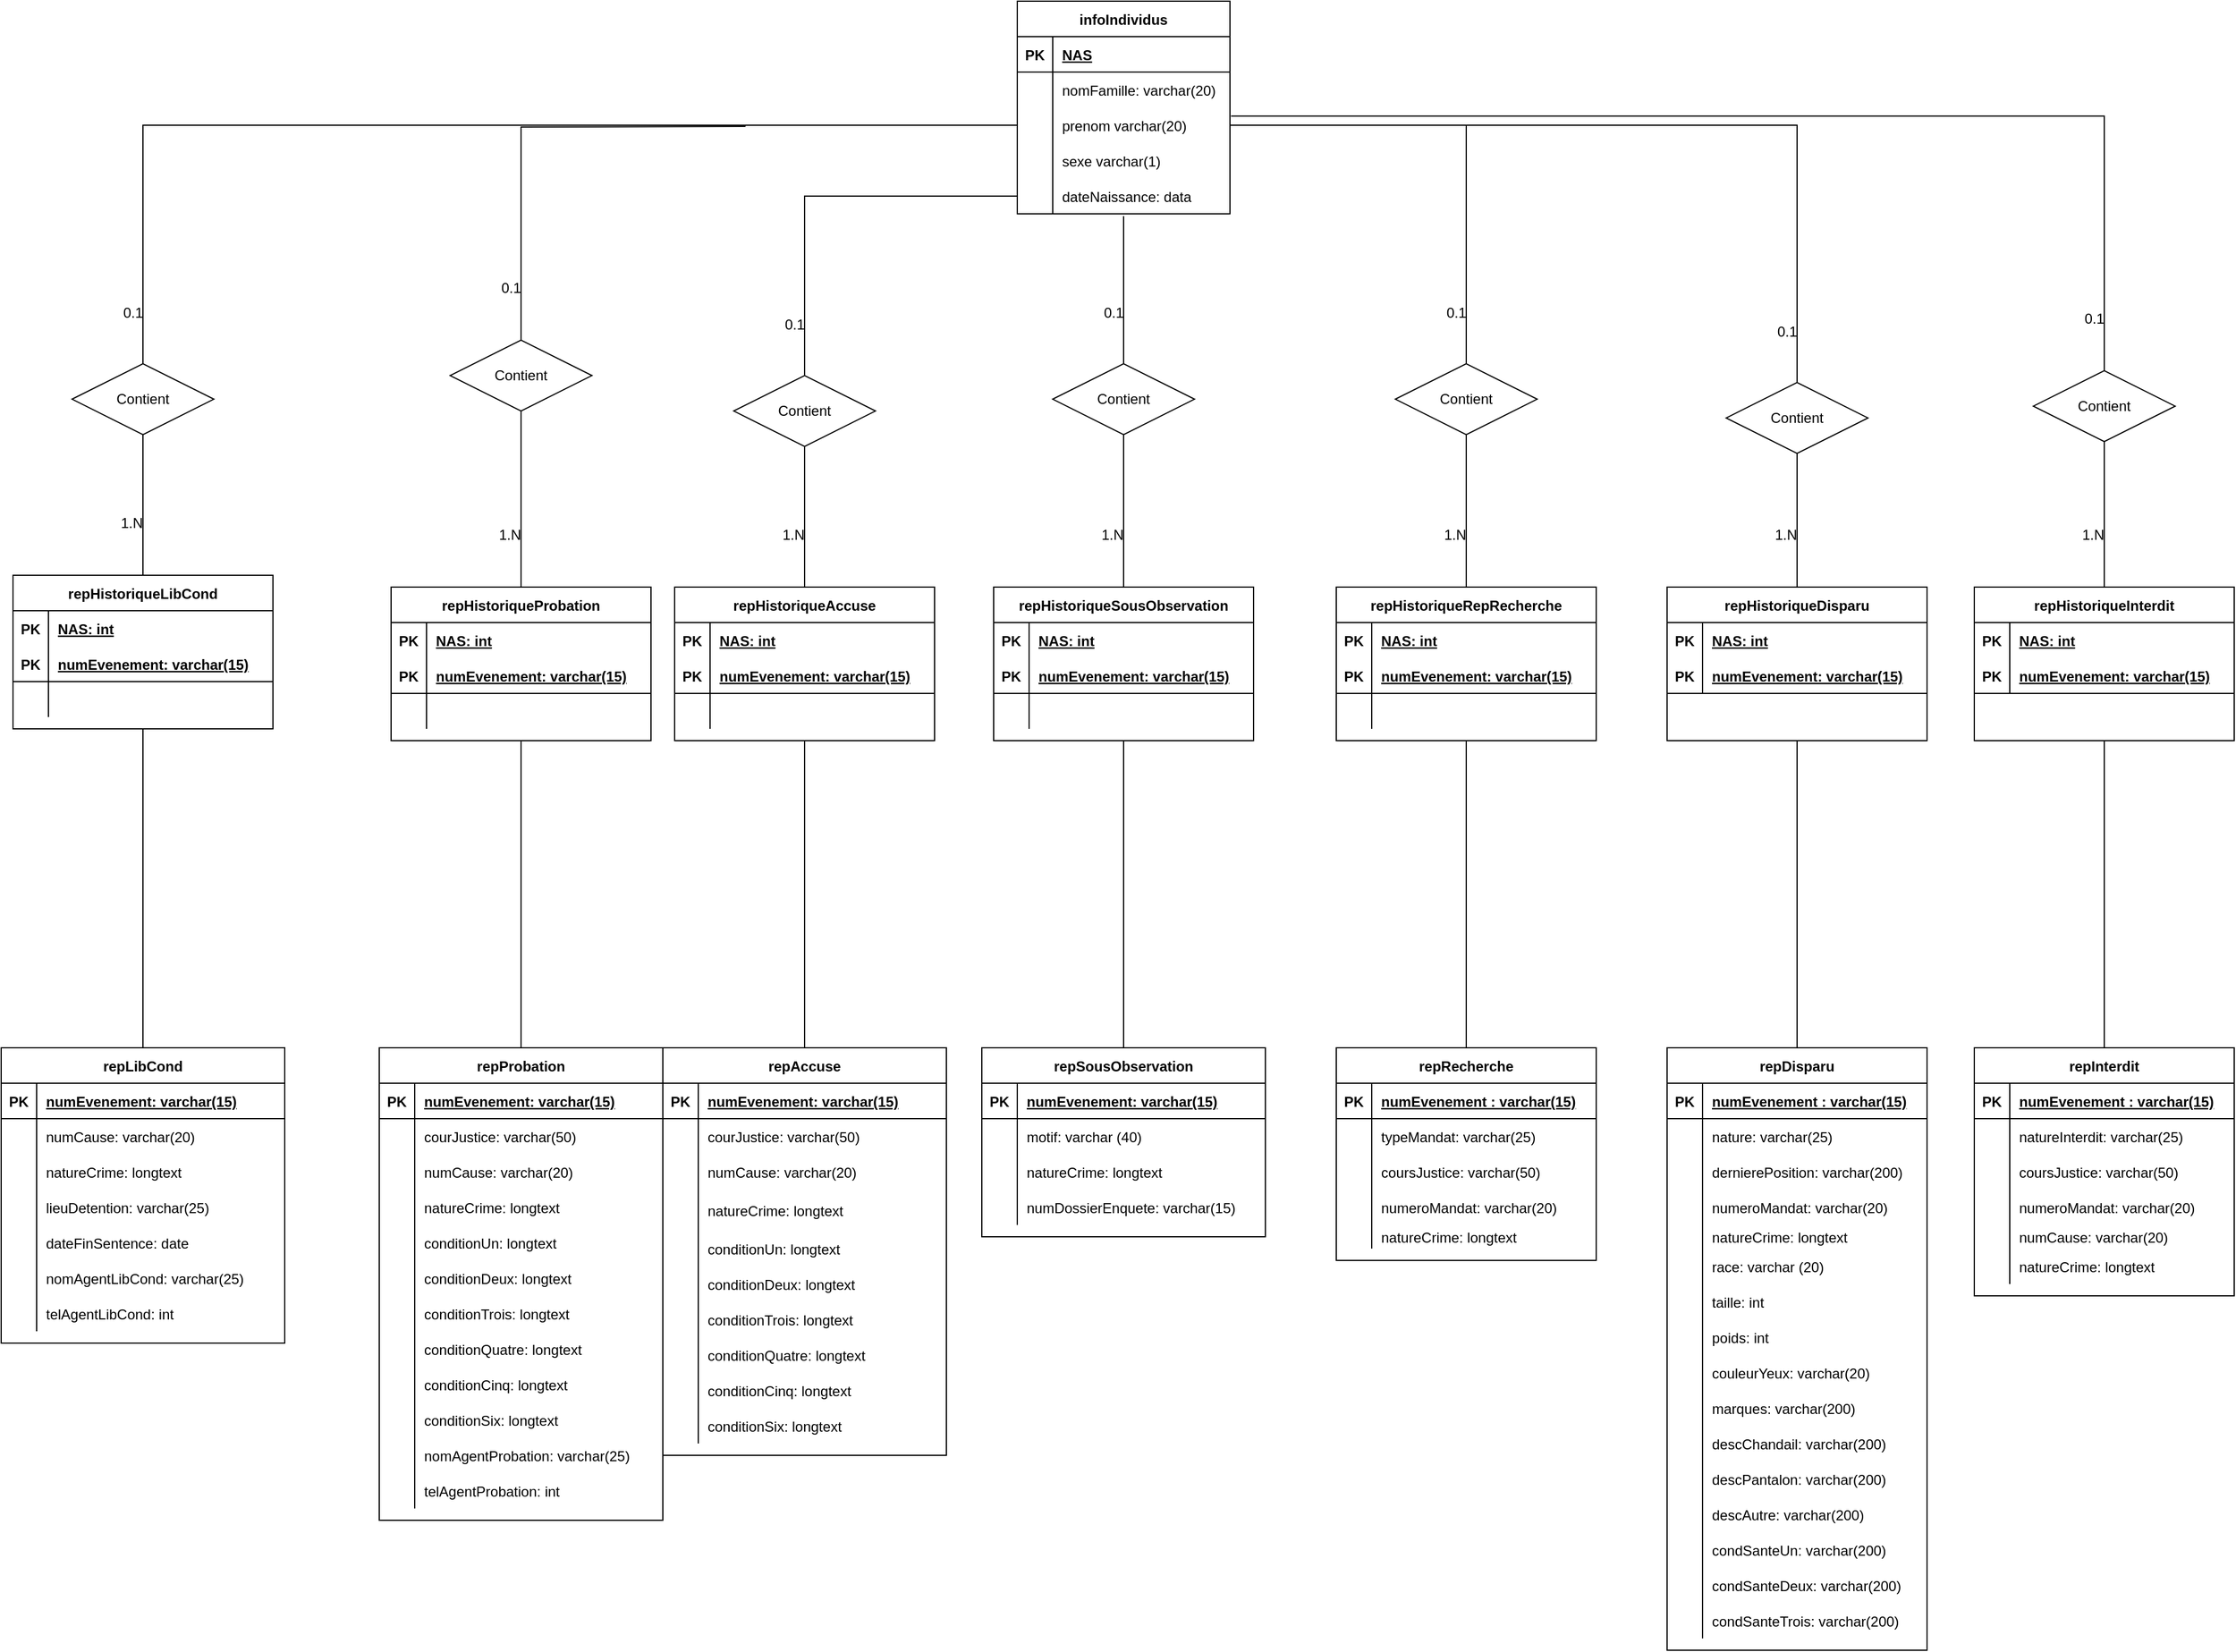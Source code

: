 <mxfile version="16.5.1" type="device"><diagram id="m914_ikyoZSiH8a-cWNu" name="Page-1"><mxGraphModel dx="2031" dy="1224" grid="1" gridSize="10" guides="1" tooltips="1" connect="1" arrows="1" fold="1" page="1" pageScale="1" pageWidth="1169" pageHeight="827" math="0" shadow="0"><root><mxCell id="0"/><mxCell id="1" parent="0"/><mxCell id="gImsNrD07lEMolWUQbxi-1" value="infoIndividus" style="shape=table;startSize=30;container=1;collapsible=1;childLayout=tableLayout;fixedRows=1;rowLines=0;fontStyle=1;align=center;resizeLast=1;" parent="1" vertex="1"><mxGeometry x="1080" y="40" width="180" height="180" as="geometry"/></mxCell><mxCell id="gImsNrD07lEMolWUQbxi-2" value="" style="shape=tableRow;horizontal=0;startSize=0;swimlaneHead=0;swimlaneBody=0;fillColor=none;collapsible=0;dropTarget=0;points=[[0,0.5],[1,0.5]];portConstraint=eastwest;top=0;left=0;right=0;bottom=1;" parent="gImsNrD07lEMolWUQbxi-1" vertex="1"><mxGeometry y="30" width="180" height="30" as="geometry"/></mxCell><mxCell id="gImsNrD07lEMolWUQbxi-3" value="PK" style="shape=partialRectangle;connectable=0;fillColor=none;top=0;left=0;bottom=0;right=0;fontStyle=1;overflow=hidden;" parent="gImsNrD07lEMolWUQbxi-2" vertex="1"><mxGeometry width="30" height="30" as="geometry"><mxRectangle width="30" height="30" as="alternateBounds"/></mxGeometry></mxCell><mxCell id="gImsNrD07lEMolWUQbxi-4" value="NAS" style="shape=partialRectangle;connectable=0;fillColor=none;top=0;left=0;bottom=0;right=0;align=left;spacingLeft=6;fontStyle=5;overflow=hidden;" parent="gImsNrD07lEMolWUQbxi-2" vertex="1"><mxGeometry x="30" width="150" height="30" as="geometry"><mxRectangle width="150" height="30" as="alternateBounds"/></mxGeometry></mxCell><mxCell id="gImsNrD07lEMolWUQbxi-5" value="" style="shape=tableRow;horizontal=0;startSize=0;swimlaneHead=0;swimlaneBody=0;fillColor=none;collapsible=0;dropTarget=0;points=[[0,0.5],[1,0.5]];portConstraint=eastwest;top=0;left=0;right=0;bottom=0;" parent="gImsNrD07lEMolWUQbxi-1" vertex="1"><mxGeometry y="60" width="180" height="30" as="geometry"/></mxCell><mxCell id="gImsNrD07lEMolWUQbxi-6" value="" style="shape=partialRectangle;connectable=0;fillColor=none;top=0;left=0;bottom=0;right=0;editable=1;overflow=hidden;" parent="gImsNrD07lEMolWUQbxi-5" vertex="1"><mxGeometry width="30" height="30" as="geometry"><mxRectangle width="30" height="30" as="alternateBounds"/></mxGeometry></mxCell><mxCell id="gImsNrD07lEMolWUQbxi-7" value="nomFamille: varchar(20)" style="shape=partialRectangle;connectable=0;fillColor=none;top=0;left=0;bottom=0;right=0;align=left;spacingLeft=6;overflow=hidden;" parent="gImsNrD07lEMolWUQbxi-5" vertex="1"><mxGeometry x="30" width="150" height="30" as="geometry"><mxRectangle width="150" height="30" as="alternateBounds"/></mxGeometry></mxCell><mxCell id="gImsNrD07lEMolWUQbxi-8" value="" style="shape=tableRow;horizontal=0;startSize=0;swimlaneHead=0;swimlaneBody=0;fillColor=none;collapsible=0;dropTarget=0;points=[[0,0.5],[1,0.5]];portConstraint=eastwest;top=0;left=0;right=0;bottom=0;" parent="gImsNrD07lEMolWUQbxi-1" vertex="1"><mxGeometry y="90" width="180" height="30" as="geometry"/></mxCell><mxCell id="gImsNrD07lEMolWUQbxi-9" value="" style="shape=partialRectangle;connectable=0;fillColor=none;top=0;left=0;bottom=0;right=0;editable=1;overflow=hidden;" parent="gImsNrD07lEMolWUQbxi-8" vertex="1"><mxGeometry width="30" height="30" as="geometry"><mxRectangle width="30" height="30" as="alternateBounds"/></mxGeometry></mxCell><mxCell id="gImsNrD07lEMolWUQbxi-10" value="prenom varchar(20)" style="shape=partialRectangle;connectable=0;fillColor=none;top=0;left=0;bottom=0;right=0;align=left;spacingLeft=6;overflow=hidden;" parent="gImsNrD07lEMolWUQbxi-8" vertex="1"><mxGeometry x="30" width="150" height="30" as="geometry"><mxRectangle width="150" height="30" as="alternateBounds"/></mxGeometry></mxCell><mxCell id="gImsNrD07lEMolWUQbxi-23" value="" style="shape=tableRow;horizontal=0;startSize=0;swimlaneHead=0;swimlaneBody=0;fillColor=none;collapsible=0;dropTarget=0;points=[[0,0.5],[1,0.5]];portConstraint=eastwest;top=0;left=0;right=0;bottom=0;" parent="gImsNrD07lEMolWUQbxi-1" vertex="1"><mxGeometry y="120" width="180" height="30" as="geometry"/></mxCell><mxCell id="gImsNrD07lEMolWUQbxi-24" value="" style="shape=partialRectangle;connectable=0;fillColor=none;top=0;left=0;bottom=0;right=0;editable=1;overflow=hidden;" parent="gImsNrD07lEMolWUQbxi-23" vertex="1"><mxGeometry width="30" height="30" as="geometry"><mxRectangle width="30" height="30" as="alternateBounds"/></mxGeometry></mxCell><mxCell id="gImsNrD07lEMolWUQbxi-25" value="sexe varchar(1)" style="shape=partialRectangle;connectable=0;fillColor=none;top=0;left=0;bottom=0;right=0;align=left;spacingLeft=6;overflow=hidden;" parent="gImsNrD07lEMolWUQbxi-23" vertex="1"><mxGeometry x="30" width="150" height="30" as="geometry"><mxRectangle width="150" height="30" as="alternateBounds"/></mxGeometry></mxCell><mxCell id="gImsNrD07lEMolWUQbxi-29" value="" style="shape=tableRow;horizontal=0;startSize=0;swimlaneHead=0;swimlaneBody=0;fillColor=none;collapsible=0;dropTarget=0;points=[[0,0.5],[1,0.5]];portConstraint=eastwest;top=0;left=0;right=0;bottom=0;" parent="gImsNrD07lEMolWUQbxi-1" vertex="1"><mxGeometry y="150" width="180" height="30" as="geometry"/></mxCell><mxCell id="gImsNrD07lEMolWUQbxi-30" value="" style="shape=partialRectangle;connectable=0;fillColor=none;top=0;left=0;bottom=0;right=0;editable=1;overflow=hidden;" parent="gImsNrD07lEMolWUQbxi-29" vertex="1"><mxGeometry width="30" height="30" as="geometry"><mxRectangle width="30" height="30" as="alternateBounds"/></mxGeometry></mxCell><mxCell id="gImsNrD07lEMolWUQbxi-31" value="dateNaissance: data" style="shape=partialRectangle;connectable=0;fillColor=none;top=0;left=0;bottom=0;right=0;align=left;spacingLeft=6;overflow=hidden;" parent="gImsNrD07lEMolWUQbxi-29" vertex="1"><mxGeometry x="30" width="150" height="30" as="geometry"><mxRectangle width="150" height="30" as="alternateBounds"/></mxGeometry></mxCell><mxCell id="gImsNrD07lEMolWUQbxi-32" value="repHistoriqueRepRecherche" style="shape=table;startSize=30;container=1;collapsible=1;childLayout=tableLayout;fixedRows=1;rowLines=0;fontStyle=1;align=center;resizeLast=1;" parent="1" vertex="1"><mxGeometry x="1350" y="536" width="220" height="130" as="geometry"/></mxCell><mxCell id="gImsNrD07lEMolWUQbxi-45" value="" style="shape=tableRow;horizontal=0;startSize=0;swimlaneHead=0;swimlaneBody=0;fillColor=none;collapsible=0;dropTarget=0;points=[[0,0.5],[1,0.5]];portConstraint=eastwest;top=0;left=0;right=0;bottom=0;" parent="gImsNrD07lEMolWUQbxi-32" vertex="1"><mxGeometry y="30" width="220" height="30" as="geometry"/></mxCell><mxCell id="gImsNrD07lEMolWUQbxi-46" value="PK" style="shape=partialRectangle;connectable=0;fillColor=none;top=0;left=0;bottom=0;right=0;editable=1;overflow=hidden;fontStyle=1" parent="gImsNrD07lEMolWUQbxi-45" vertex="1"><mxGeometry width="30" height="30" as="geometry"><mxRectangle width="30" height="30" as="alternateBounds"/></mxGeometry></mxCell><mxCell id="gImsNrD07lEMolWUQbxi-47" value="NAS: int" style="shape=partialRectangle;connectable=0;fillColor=none;top=0;left=0;bottom=0;right=0;align=left;spacingLeft=6;overflow=hidden;fontStyle=5" parent="gImsNrD07lEMolWUQbxi-45" vertex="1"><mxGeometry x="30" width="190" height="30" as="geometry"><mxRectangle width="190" height="30" as="alternateBounds"/></mxGeometry></mxCell><mxCell id="gImsNrD07lEMolWUQbxi-33" value="" style="shape=tableRow;horizontal=0;startSize=0;swimlaneHead=0;swimlaneBody=0;fillColor=none;collapsible=0;dropTarget=0;points=[[0,0.5],[1,0.5]];portConstraint=eastwest;top=0;left=0;right=0;bottom=1;" parent="gImsNrD07lEMolWUQbxi-32" vertex="1"><mxGeometry y="60" width="220" height="30" as="geometry"/></mxCell><mxCell id="gImsNrD07lEMolWUQbxi-34" value="PK" style="shape=partialRectangle;connectable=0;fillColor=none;top=0;left=0;bottom=0;right=0;fontStyle=1;overflow=hidden;" parent="gImsNrD07lEMolWUQbxi-33" vertex="1"><mxGeometry width="30" height="30" as="geometry"><mxRectangle width="30" height="30" as="alternateBounds"/></mxGeometry></mxCell><mxCell id="gImsNrD07lEMolWUQbxi-35" value="numEvenement: varchar(15)" style="shape=partialRectangle;connectable=0;fillColor=none;top=0;left=0;bottom=0;right=0;align=left;spacingLeft=6;fontStyle=5;overflow=hidden;" parent="gImsNrD07lEMolWUQbxi-33" vertex="1"><mxGeometry x="30" width="190" height="30" as="geometry"><mxRectangle width="190" height="30" as="alternateBounds"/></mxGeometry></mxCell><mxCell id="gImsNrD07lEMolWUQbxi-39" value="" style="shape=tableRow;horizontal=0;startSize=0;swimlaneHead=0;swimlaneBody=0;fillColor=none;collapsible=0;dropTarget=0;points=[[0,0.5],[1,0.5]];portConstraint=eastwest;top=0;left=0;right=0;bottom=0;" parent="gImsNrD07lEMolWUQbxi-32" vertex="1"><mxGeometry y="90" width="220" height="30" as="geometry"/></mxCell><mxCell id="gImsNrD07lEMolWUQbxi-40" value="" style="shape=partialRectangle;connectable=0;fillColor=none;top=0;left=0;bottom=0;right=0;editable=1;overflow=hidden;" parent="gImsNrD07lEMolWUQbxi-39" vertex="1"><mxGeometry width="30" height="30" as="geometry"><mxRectangle width="30" height="30" as="alternateBounds"/></mxGeometry></mxCell><mxCell id="gImsNrD07lEMolWUQbxi-41" value="" style="shape=partialRectangle;connectable=0;fillColor=none;top=0;left=0;bottom=0;right=0;align=left;spacingLeft=6;overflow=hidden;" parent="gImsNrD07lEMolWUQbxi-39" vertex="1"><mxGeometry x="30" width="190" height="30" as="geometry"><mxRectangle width="190" height="30" as="alternateBounds"/></mxGeometry></mxCell><mxCell id="gImsNrD07lEMolWUQbxi-50" value="repRecherche" style="shape=table;startSize=30;container=1;collapsible=1;childLayout=tableLayout;fixedRows=1;rowLines=0;fontStyle=1;align=center;resizeLast=1;" parent="1" vertex="1"><mxGeometry x="1350" y="926" width="220" height="180" as="geometry"/></mxCell><mxCell id="gImsNrD07lEMolWUQbxi-51" value="" style="shape=tableRow;horizontal=0;startSize=0;swimlaneHead=0;swimlaneBody=0;fillColor=none;collapsible=0;dropTarget=0;points=[[0,0.5],[1,0.5]];portConstraint=eastwest;top=0;left=0;right=0;bottom=1;" parent="gImsNrD07lEMolWUQbxi-50" vertex="1"><mxGeometry y="30" width="220" height="30" as="geometry"/></mxCell><mxCell id="gImsNrD07lEMolWUQbxi-52" value="PK" style="shape=partialRectangle;connectable=0;fillColor=none;top=0;left=0;bottom=0;right=0;fontStyle=1;overflow=hidden;" parent="gImsNrD07lEMolWUQbxi-51" vertex="1"><mxGeometry width="30" height="30" as="geometry"><mxRectangle width="30" height="30" as="alternateBounds"/></mxGeometry></mxCell><mxCell id="gImsNrD07lEMolWUQbxi-53" value="numEvenement : varchar(15)" style="shape=partialRectangle;connectable=0;fillColor=none;top=0;left=0;bottom=0;right=0;align=left;spacingLeft=6;fontStyle=5;overflow=hidden;" parent="gImsNrD07lEMolWUQbxi-51" vertex="1"><mxGeometry x="30" width="190" height="30" as="geometry"><mxRectangle width="190" height="30" as="alternateBounds"/></mxGeometry></mxCell><mxCell id="gImsNrD07lEMolWUQbxi-54" value="" style="shape=tableRow;horizontal=0;startSize=0;swimlaneHead=0;swimlaneBody=0;fillColor=none;collapsible=0;dropTarget=0;points=[[0,0.5],[1,0.5]];portConstraint=eastwest;top=0;left=0;right=0;bottom=0;" parent="gImsNrD07lEMolWUQbxi-50" vertex="1"><mxGeometry y="60" width="220" height="30" as="geometry"/></mxCell><mxCell id="gImsNrD07lEMolWUQbxi-55" value="" style="shape=partialRectangle;connectable=0;fillColor=none;top=0;left=0;bottom=0;right=0;editable=1;overflow=hidden;" parent="gImsNrD07lEMolWUQbxi-54" vertex="1"><mxGeometry width="30" height="30" as="geometry"><mxRectangle width="30" height="30" as="alternateBounds"/></mxGeometry></mxCell><mxCell id="gImsNrD07lEMolWUQbxi-56" value="typeMandat: varchar(25)" style="shape=partialRectangle;connectable=0;fillColor=none;top=0;left=0;bottom=0;right=0;align=left;spacingLeft=6;overflow=hidden;" parent="gImsNrD07lEMolWUQbxi-54" vertex="1"><mxGeometry x="30" width="190" height="30" as="geometry"><mxRectangle width="190" height="30" as="alternateBounds"/></mxGeometry></mxCell><mxCell id="gImsNrD07lEMolWUQbxi-57" value="" style="shape=tableRow;horizontal=0;startSize=0;swimlaneHead=0;swimlaneBody=0;fillColor=none;collapsible=0;dropTarget=0;points=[[0,0.5],[1,0.5]];portConstraint=eastwest;top=0;left=0;right=0;bottom=0;" parent="gImsNrD07lEMolWUQbxi-50" vertex="1"><mxGeometry y="90" width="220" height="30" as="geometry"/></mxCell><mxCell id="gImsNrD07lEMolWUQbxi-58" value="" style="shape=partialRectangle;connectable=0;fillColor=none;top=0;left=0;bottom=0;right=0;editable=1;overflow=hidden;" parent="gImsNrD07lEMolWUQbxi-57" vertex="1"><mxGeometry width="30" height="30" as="geometry"><mxRectangle width="30" height="30" as="alternateBounds"/></mxGeometry></mxCell><mxCell id="gImsNrD07lEMolWUQbxi-59" value="coursJustice: varchar(50)" style="shape=partialRectangle;connectable=0;fillColor=none;top=0;left=0;bottom=0;right=0;align=left;spacingLeft=6;overflow=hidden;" parent="gImsNrD07lEMolWUQbxi-57" vertex="1"><mxGeometry x="30" width="190" height="30" as="geometry"><mxRectangle width="190" height="30" as="alternateBounds"/></mxGeometry></mxCell><mxCell id="gImsNrD07lEMolWUQbxi-42" value="" style="shape=tableRow;horizontal=0;startSize=0;swimlaneHead=0;swimlaneBody=0;fillColor=none;collapsible=0;dropTarget=0;points=[[0,0.5],[1,0.5]];portConstraint=eastwest;top=0;left=0;right=0;bottom=0;" parent="gImsNrD07lEMolWUQbxi-50" vertex="1"><mxGeometry y="120" width="220" height="30" as="geometry"/></mxCell><mxCell id="gImsNrD07lEMolWUQbxi-43" value="" style="shape=partialRectangle;connectable=0;fillColor=none;top=0;left=0;bottom=0;right=0;editable=1;overflow=hidden;" parent="gImsNrD07lEMolWUQbxi-42" vertex="1"><mxGeometry width="30" height="30" as="geometry"><mxRectangle width="30" height="30" as="alternateBounds"/></mxGeometry></mxCell><mxCell id="gImsNrD07lEMolWUQbxi-44" value="numeroMandat: varchar(20)" style="shape=partialRectangle;connectable=0;fillColor=none;top=0;left=0;bottom=0;right=0;align=left;spacingLeft=6;overflow=hidden;" parent="gImsNrD07lEMolWUQbxi-42" vertex="1"><mxGeometry x="30" width="190" height="30" as="geometry"><mxRectangle width="190" height="30" as="alternateBounds"/></mxGeometry></mxCell><mxCell id="gImsNrD07lEMolWUQbxi-60" value="" style="shape=tableRow;horizontal=0;startSize=0;swimlaneHead=0;swimlaneBody=0;fillColor=none;collapsible=0;dropTarget=0;points=[[0,0.5],[1,0.5]];portConstraint=eastwest;top=0;left=0;right=0;bottom=0;" parent="gImsNrD07lEMolWUQbxi-50" vertex="1"><mxGeometry y="150" width="220" height="20" as="geometry"/></mxCell><mxCell id="gImsNrD07lEMolWUQbxi-61" value="" style="shape=partialRectangle;connectable=0;fillColor=none;top=0;left=0;bottom=0;right=0;editable=1;overflow=hidden;" parent="gImsNrD07lEMolWUQbxi-60" vertex="1"><mxGeometry width="30" height="20" as="geometry"><mxRectangle width="30" height="20" as="alternateBounds"/></mxGeometry></mxCell><mxCell id="gImsNrD07lEMolWUQbxi-62" value="natureCrime: longtext" style="shape=partialRectangle;connectable=0;fillColor=none;top=0;left=0;bottom=0;right=0;align=left;spacingLeft=6;overflow=hidden;" parent="gImsNrD07lEMolWUQbxi-60" vertex="1"><mxGeometry x="30" width="190" height="20" as="geometry"><mxRectangle width="190" height="20" as="alternateBounds"/></mxGeometry></mxCell><mxCell id="gImsNrD07lEMolWUQbxi-66" value="repHistoriqueSousObservation" style="shape=table;startSize=30;container=1;collapsible=1;childLayout=tableLayout;fixedRows=1;rowLines=0;fontStyle=1;align=center;resizeLast=1;" parent="1" vertex="1"><mxGeometry x="1060" y="536" width="220" height="130" as="geometry"><mxRectangle x="310" y="290" width="210" height="30" as="alternateBounds"/></mxGeometry></mxCell><mxCell id="gImsNrD07lEMolWUQbxi-79" value="" style="shape=tableRow;horizontal=0;startSize=0;swimlaneHead=0;swimlaneBody=0;fillColor=none;collapsible=0;dropTarget=0;points=[[0,0.5],[1,0.5]];portConstraint=eastwest;top=0;left=0;right=0;bottom=0;fontStyle=1" parent="gImsNrD07lEMolWUQbxi-66" vertex="1"><mxGeometry y="30" width="220" height="30" as="geometry"/></mxCell><mxCell id="gImsNrD07lEMolWUQbxi-80" value="PK" style="shape=partialRectangle;connectable=0;fillColor=none;top=0;left=0;bottom=0;right=0;editable=1;overflow=hidden;fontStyle=1" parent="gImsNrD07lEMolWUQbxi-79" vertex="1"><mxGeometry width="30" height="30" as="geometry"><mxRectangle width="30" height="30" as="alternateBounds"/></mxGeometry></mxCell><mxCell id="gImsNrD07lEMolWUQbxi-81" value="NAS: int" style="shape=partialRectangle;connectable=0;fillColor=none;top=0;left=0;bottom=0;right=0;align=left;spacingLeft=6;overflow=hidden;fontStyle=5" parent="gImsNrD07lEMolWUQbxi-79" vertex="1"><mxGeometry x="30" width="190" height="30" as="geometry"><mxRectangle width="190" height="30" as="alternateBounds"/></mxGeometry></mxCell><mxCell id="gImsNrD07lEMolWUQbxi-67" value="" style="shape=tableRow;horizontal=0;startSize=0;swimlaneHead=0;swimlaneBody=0;fillColor=none;collapsible=0;dropTarget=0;points=[[0,0.5],[1,0.5]];portConstraint=eastwest;top=0;left=0;right=0;bottom=1;" parent="gImsNrD07lEMolWUQbxi-66" vertex="1"><mxGeometry y="60" width="220" height="30" as="geometry"/></mxCell><mxCell id="gImsNrD07lEMolWUQbxi-68" value="PK" style="shape=partialRectangle;connectable=0;fillColor=none;top=0;left=0;bottom=0;right=0;fontStyle=1;overflow=hidden;" parent="gImsNrD07lEMolWUQbxi-67" vertex="1"><mxGeometry width="30" height="30" as="geometry"><mxRectangle width="30" height="30" as="alternateBounds"/></mxGeometry></mxCell><mxCell id="gImsNrD07lEMolWUQbxi-69" value="numEvenement: varchar(15)" style="shape=partialRectangle;connectable=0;fillColor=none;top=0;left=0;bottom=0;right=0;align=left;spacingLeft=6;fontStyle=5;overflow=hidden;" parent="gImsNrD07lEMolWUQbxi-67" vertex="1"><mxGeometry x="30" width="190" height="30" as="geometry"><mxRectangle width="190" height="30" as="alternateBounds"/></mxGeometry></mxCell><mxCell id="gImsNrD07lEMolWUQbxi-70" value="" style="shape=tableRow;horizontal=0;startSize=0;swimlaneHead=0;swimlaneBody=0;fillColor=none;collapsible=0;dropTarget=0;points=[[0,0.5],[1,0.5]];portConstraint=eastwest;top=0;left=0;right=0;bottom=0;" parent="gImsNrD07lEMolWUQbxi-66" vertex="1"><mxGeometry y="90" width="220" height="30" as="geometry"/></mxCell><mxCell id="gImsNrD07lEMolWUQbxi-71" value="" style="shape=partialRectangle;connectable=0;fillColor=none;top=0;left=0;bottom=0;right=0;editable=1;overflow=hidden;" parent="gImsNrD07lEMolWUQbxi-70" vertex="1"><mxGeometry width="30" height="30" as="geometry"><mxRectangle width="30" height="30" as="alternateBounds"/></mxGeometry></mxCell><mxCell id="gImsNrD07lEMolWUQbxi-72" value="" style="shape=partialRectangle;connectable=0;fillColor=none;top=0;left=0;bottom=0;right=0;align=left;spacingLeft=6;overflow=hidden;" parent="gImsNrD07lEMolWUQbxi-70" vertex="1"><mxGeometry x="30" width="190" height="30" as="geometry"><mxRectangle width="190" height="30" as="alternateBounds"/></mxGeometry></mxCell><mxCell id="y4BxjMwenCe9gMP6004u-14" value="repSousObservation" style="shape=table;startSize=30;container=1;collapsible=1;childLayout=tableLayout;fixedRows=1;rowLines=0;fontStyle=1;align=center;resizeLast=1;" vertex="1" parent="1"><mxGeometry x="1050" y="926" width="240" height="160" as="geometry"/></mxCell><mxCell id="y4BxjMwenCe9gMP6004u-15" value="" style="shape=tableRow;horizontal=0;startSize=0;swimlaneHead=0;swimlaneBody=0;fillColor=none;collapsible=0;dropTarget=0;points=[[0,0.5],[1,0.5]];portConstraint=eastwest;top=0;left=0;right=0;bottom=1;" vertex="1" parent="y4BxjMwenCe9gMP6004u-14"><mxGeometry y="30" width="240" height="30" as="geometry"/></mxCell><mxCell id="y4BxjMwenCe9gMP6004u-16" value="PK" style="shape=partialRectangle;connectable=0;fillColor=none;top=0;left=0;bottom=0;right=0;fontStyle=1;overflow=hidden;" vertex="1" parent="y4BxjMwenCe9gMP6004u-15"><mxGeometry width="30" height="30" as="geometry"><mxRectangle width="30" height="30" as="alternateBounds"/></mxGeometry></mxCell><mxCell id="y4BxjMwenCe9gMP6004u-17" value="numEvenement: varchar(15)" style="shape=partialRectangle;connectable=0;fillColor=none;top=0;left=0;bottom=0;right=0;align=left;spacingLeft=6;fontStyle=5;overflow=hidden;" vertex="1" parent="y4BxjMwenCe9gMP6004u-15"><mxGeometry x="30" width="210" height="30" as="geometry"><mxRectangle width="210" height="30" as="alternateBounds"/></mxGeometry></mxCell><mxCell id="y4BxjMwenCe9gMP6004u-18" value="" style="shape=tableRow;horizontal=0;startSize=0;swimlaneHead=0;swimlaneBody=0;fillColor=none;collapsible=0;dropTarget=0;points=[[0,0.5],[1,0.5]];portConstraint=eastwest;top=0;left=0;right=0;bottom=0;" vertex="1" parent="y4BxjMwenCe9gMP6004u-14"><mxGeometry y="60" width="240" height="30" as="geometry"/></mxCell><mxCell id="y4BxjMwenCe9gMP6004u-19" value="" style="shape=partialRectangle;connectable=0;fillColor=none;top=0;left=0;bottom=0;right=0;editable=1;overflow=hidden;" vertex="1" parent="y4BxjMwenCe9gMP6004u-18"><mxGeometry width="30" height="30" as="geometry"><mxRectangle width="30" height="30" as="alternateBounds"/></mxGeometry></mxCell><mxCell id="y4BxjMwenCe9gMP6004u-20" value="motif: varchar (40)" style="shape=partialRectangle;connectable=0;fillColor=none;top=0;left=0;bottom=0;right=0;align=left;spacingLeft=6;overflow=hidden;" vertex="1" parent="y4BxjMwenCe9gMP6004u-18"><mxGeometry x="30" width="210" height="30" as="geometry"><mxRectangle width="210" height="30" as="alternateBounds"/></mxGeometry></mxCell><mxCell id="y4BxjMwenCe9gMP6004u-21" value="" style="shape=tableRow;horizontal=0;startSize=0;swimlaneHead=0;swimlaneBody=0;fillColor=none;collapsible=0;dropTarget=0;points=[[0,0.5],[1,0.5]];portConstraint=eastwest;top=0;left=0;right=0;bottom=0;" vertex="1" parent="y4BxjMwenCe9gMP6004u-14"><mxGeometry y="90" width="240" height="30" as="geometry"/></mxCell><mxCell id="y4BxjMwenCe9gMP6004u-22" value="" style="shape=partialRectangle;connectable=0;fillColor=none;top=0;left=0;bottom=0;right=0;editable=1;overflow=hidden;" vertex="1" parent="y4BxjMwenCe9gMP6004u-21"><mxGeometry width="30" height="30" as="geometry"><mxRectangle width="30" height="30" as="alternateBounds"/></mxGeometry></mxCell><mxCell id="y4BxjMwenCe9gMP6004u-23" value="natureCrime: longtext" style="shape=partialRectangle;connectable=0;fillColor=none;top=0;left=0;bottom=0;right=0;align=left;spacingLeft=6;overflow=hidden;" vertex="1" parent="y4BxjMwenCe9gMP6004u-21"><mxGeometry x="30" width="210" height="30" as="geometry"><mxRectangle width="210" height="30" as="alternateBounds"/></mxGeometry></mxCell><mxCell id="y4BxjMwenCe9gMP6004u-24" value="" style="shape=tableRow;horizontal=0;startSize=0;swimlaneHead=0;swimlaneBody=0;fillColor=none;collapsible=0;dropTarget=0;points=[[0,0.5],[1,0.5]];portConstraint=eastwest;top=0;left=0;right=0;bottom=0;" vertex="1" parent="y4BxjMwenCe9gMP6004u-14"><mxGeometry y="120" width="240" height="30" as="geometry"/></mxCell><mxCell id="y4BxjMwenCe9gMP6004u-25" value="" style="shape=partialRectangle;connectable=0;fillColor=none;top=0;left=0;bottom=0;right=0;editable=1;overflow=hidden;" vertex="1" parent="y4BxjMwenCe9gMP6004u-24"><mxGeometry width="30" height="30" as="geometry"><mxRectangle width="30" height="30" as="alternateBounds"/></mxGeometry></mxCell><mxCell id="y4BxjMwenCe9gMP6004u-26" value="numDossierEnquete: varchar(15)" style="shape=partialRectangle;connectable=0;fillColor=none;top=0;left=0;bottom=0;right=0;align=left;spacingLeft=6;overflow=hidden;" vertex="1" parent="y4BxjMwenCe9gMP6004u-24"><mxGeometry x="30" width="210" height="30" as="geometry"><mxRectangle width="210" height="30" as="alternateBounds"/></mxGeometry></mxCell><mxCell id="y4BxjMwenCe9gMP6004u-27" value="repHistoriqueAccuse" style="shape=table;startSize=30;container=1;collapsible=1;childLayout=tableLayout;fixedRows=1;rowLines=0;fontStyle=1;align=center;resizeLast=1;" vertex="1" parent="1"><mxGeometry x="790" y="536" width="220" height="130" as="geometry"><mxRectangle x="310" y="290" width="210" height="30" as="alternateBounds"/></mxGeometry></mxCell><mxCell id="y4BxjMwenCe9gMP6004u-28" value="" style="shape=tableRow;horizontal=0;startSize=0;swimlaneHead=0;swimlaneBody=0;fillColor=none;collapsible=0;dropTarget=0;points=[[0,0.5],[1,0.5]];portConstraint=eastwest;top=0;left=0;right=0;bottom=0;fontStyle=1" vertex="1" parent="y4BxjMwenCe9gMP6004u-27"><mxGeometry y="30" width="220" height="30" as="geometry"/></mxCell><mxCell id="y4BxjMwenCe9gMP6004u-29" value="PK" style="shape=partialRectangle;connectable=0;fillColor=none;top=0;left=0;bottom=0;right=0;editable=1;overflow=hidden;fontStyle=1" vertex="1" parent="y4BxjMwenCe9gMP6004u-28"><mxGeometry width="30" height="30" as="geometry"><mxRectangle width="30" height="30" as="alternateBounds"/></mxGeometry></mxCell><mxCell id="y4BxjMwenCe9gMP6004u-30" value="NAS: int" style="shape=partialRectangle;connectable=0;fillColor=none;top=0;left=0;bottom=0;right=0;align=left;spacingLeft=6;overflow=hidden;fontStyle=5" vertex="1" parent="y4BxjMwenCe9gMP6004u-28"><mxGeometry x="30" width="190" height="30" as="geometry"><mxRectangle width="190" height="30" as="alternateBounds"/></mxGeometry></mxCell><mxCell id="y4BxjMwenCe9gMP6004u-31" value="" style="shape=tableRow;horizontal=0;startSize=0;swimlaneHead=0;swimlaneBody=0;fillColor=none;collapsible=0;dropTarget=0;points=[[0,0.5],[1,0.5]];portConstraint=eastwest;top=0;left=0;right=0;bottom=1;" vertex="1" parent="y4BxjMwenCe9gMP6004u-27"><mxGeometry y="60" width="220" height="30" as="geometry"/></mxCell><mxCell id="y4BxjMwenCe9gMP6004u-32" value="PK" style="shape=partialRectangle;connectable=0;fillColor=none;top=0;left=0;bottom=0;right=0;fontStyle=1;overflow=hidden;" vertex="1" parent="y4BxjMwenCe9gMP6004u-31"><mxGeometry width="30" height="30" as="geometry"><mxRectangle width="30" height="30" as="alternateBounds"/></mxGeometry></mxCell><mxCell id="y4BxjMwenCe9gMP6004u-33" value="numEvenement: varchar(15)" style="shape=partialRectangle;connectable=0;fillColor=none;top=0;left=0;bottom=0;right=0;align=left;spacingLeft=6;fontStyle=5;overflow=hidden;" vertex="1" parent="y4BxjMwenCe9gMP6004u-31"><mxGeometry x="30" width="190" height="30" as="geometry"><mxRectangle width="190" height="30" as="alternateBounds"/></mxGeometry></mxCell><mxCell id="y4BxjMwenCe9gMP6004u-34" value="" style="shape=tableRow;horizontal=0;startSize=0;swimlaneHead=0;swimlaneBody=0;fillColor=none;collapsible=0;dropTarget=0;points=[[0,0.5],[1,0.5]];portConstraint=eastwest;top=0;left=0;right=0;bottom=0;" vertex="1" parent="y4BxjMwenCe9gMP6004u-27"><mxGeometry y="90" width="220" height="30" as="geometry"/></mxCell><mxCell id="y4BxjMwenCe9gMP6004u-35" value="" style="shape=partialRectangle;connectable=0;fillColor=none;top=0;left=0;bottom=0;right=0;editable=1;overflow=hidden;" vertex="1" parent="y4BxjMwenCe9gMP6004u-34"><mxGeometry width="30" height="30" as="geometry"><mxRectangle width="30" height="30" as="alternateBounds"/></mxGeometry></mxCell><mxCell id="y4BxjMwenCe9gMP6004u-36" value="" style="shape=partialRectangle;connectable=0;fillColor=none;top=0;left=0;bottom=0;right=0;align=left;spacingLeft=6;overflow=hidden;" vertex="1" parent="y4BxjMwenCe9gMP6004u-34"><mxGeometry x="30" width="190" height="30" as="geometry"><mxRectangle width="190" height="30" as="alternateBounds"/></mxGeometry></mxCell><mxCell id="y4BxjMwenCe9gMP6004u-37" value="repAccuse" style="shape=table;startSize=30;container=1;collapsible=1;childLayout=tableLayout;fixedRows=1;rowLines=0;fontStyle=1;align=center;resizeLast=1;" vertex="1" parent="1"><mxGeometry x="780" y="926" width="240" height="345" as="geometry"/></mxCell><mxCell id="y4BxjMwenCe9gMP6004u-38" value="" style="shape=tableRow;horizontal=0;startSize=0;swimlaneHead=0;swimlaneBody=0;fillColor=none;collapsible=0;dropTarget=0;points=[[0,0.5],[1,0.5]];portConstraint=eastwest;top=0;left=0;right=0;bottom=1;" vertex="1" parent="y4BxjMwenCe9gMP6004u-37"><mxGeometry y="30" width="240" height="30" as="geometry"/></mxCell><mxCell id="y4BxjMwenCe9gMP6004u-39" value="PK" style="shape=partialRectangle;connectable=0;fillColor=none;top=0;left=0;bottom=0;right=0;fontStyle=1;overflow=hidden;" vertex="1" parent="y4BxjMwenCe9gMP6004u-38"><mxGeometry width="30" height="30" as="geometry"><mxRectangle width="30" height="30" as="alternateBounds"/></mxGeometry></mxCell><mxCell id="y4BxjMwenCe9gMP6004u-40" value="numEvenement: varchar(15)" style="shape=partialRectangle;connectable=0;fillColor=none;top=0;left=0;bottom=0;right=0;align=left;spacingLeft=6;fontStyle=5;overflow=hidden;" vertex="1" parent="y4BxjMwenCe9gMP6004u-38"><mxGeometry x="30" width="210" height="30" as="geometry"><mxRectangle width="210" height="30" as="alternateBounds"/></mxGeometry></mxCell><mxCell id="y4BxjMwenCe9gMP6004u-41" value="" style="shape=tableRow;horizontal=0;startSize=0;swimlaneHead=0;swimlaneBody=0;fillColor=none;collapsible=0;dropTarget=0;points=[[0,0.5],[1,0.5]];portConstraint=eastwest;top=0;left=0;right=0;bottom=0;" vertex="1" parent="y4BxjMwenCe9gMP6004u-37"><mxGeometry y="60" width="240" height="30" as="geometry"/></mxCell><mxCell id="y4BxjMwenCe9gMP6004u-42" value="" style="shape=partialRectangle;connectable=0;fillColor=none;top=0;left=0;bottom=0;right=0;editable=1;overflow=hidden;" vertex="1" parent="y4BxjMwenCe9gMP6004u-41"><mxGeometry width="30" height="30" as="geometry"><mxRectangle width="30" height="30" as="alternateBounds"/></mxGeometry></mxCell><mxCell id="y4BxjMwenCe9gMP6004u-43" value="courJustice: varchar(50)" style="shape=partialRectangle;connectable=0;fillColor=none;top=0;left=0;bottom=0;right=0;align=left;spacingLeft=6;overflow=hidden;" vertex="1" parent="y4BxjMwenCe9gMP6004u-41"><mxGeometry x="30" width="210" height="30" as="geometry"><mxRectangle width="210" height="30" as="alternateBounds"/></mxGeometry></mxCell><mxCell id="y4BxjMwenCe9gMP6004u-44" value="" style="shape=tableRow;horizontal=0;startSize=0;swimlaneHead=0;swimlaneBody=0;fillColor=none;collapsible=0;dropTarget=0;points=[[0,0.5],[1,0.5]];portConstraint=eastwest;top=0;left=0;right=0;bottom=0;" vertex="1" parent="y4BxjMwenCe9gMP6004u-37"><mxGeometry y="90" width="240" height="30" as="geometry"/></mxCell><mxCell id="y4BxjMwenCe9gMP6004u-45" value="" style="shape=partialRectangle;connectable=0;fillColor=none;top=0;left=0;bottom=0;right=0;editable=1;overflow=hidden;" vertex="1" parent="y4BxjMwenCe9gMP6004u-44"><mxGeometry width="30" height="30" as="geometry"><mxRectangle width="30" height="30" as="alternateBounds"/></mxGeometry></mxCell><mxCell id="y4BxjMwenCe9gMP6004u-46" value="numCause: varchar(20)" style="shape=partialRectangle;connectable=0;fillColor=none;top=0;left=0;bottom=0;right=0;align=left;spacingLeft=6;overflow=hidden;" vertex="1" parent="y4BxjMwenCe9gMP6004u-44"><mxGeometry x="30" width="210" height="30" as="geometry"><mxRectangle width="210" height="30" as="alternateBounds"/></mxGeometry></mxCell><mxCell id="y4BxjMwenCe9gMP6004u-47" value="" style="shape=tableRow;horizontal=0;startSize=0;swimlaneHead=0;swimlaneBody=0;fillColor=none;collapsible=0;dropTarget=0;points=[[0,0.5],[1,0.5]];portConstraint=eastwest;top=0;left=0;right=0;bottom=0;" vertex="1" parent="y4BxjMwenCe9gMP6004u-37"><mxGeometry y="120" width="240" height="35" as="geometry"/></mxCell><mxCell id="y4BxjMwenCe9gMP6004u-48" value="" style="shape=partialRectangle;connectable=0;fillColor=none;top=0;left=0;bottom=0;right=0;editable=1;overflow=hidden;" vertex="1" parent="y4BxjMwenCe9gMP6004u-47"><mxGeometry width="30" height="35" as="geometry"><mxRectangle width="30" height="35" as="alternateBounds"/></mxGeometry></mxCell><mxCell id="y4BxjMwenCe9gMP6004u-49" value="natureCrime: longtext" style="shape=partialRectangle;connectable=0;fillColor=none;top=0;left=0;bottom=0;right=0;align=left;spacingLeft=6;overflow=hidden;" vertex="1" parent="y4BxjMwenCe9gMP6004u-47"><mxGeometry x="30" width="210" height="35" as="geometry"><mxRectangle width="210" height="35" as="alternateBounds"/></mxGeometry></mxCell><mxCell id="y4BxjMwenCe9gMP6004u-53" value="" style="shape=tableRow;horizontal=0;startSize=0;swimlaneHead=0;swimlaneBody=0;fillColor=none;collapsible=0;dropTarget=0;points=[[0,0.5],[1,0.5]];portConstraint=eastwest;top=0;left=0;right=0;bottom=0;" vertex="1" parent="y4BxjMwenCe9gMP6004u-37"><mxGeometry y="155" width="240" height="30" as="geometry"/></mxCell><mxCell id="y4BxjMwenCe9gMP6004u-54" value="" style="shape=partialRectangle;connectable=0;fillColor=none;top=0;left=0;bottom=0;right=0;editable=1;overflow=hidden;" vertex="1" parent="y4BxjMwenCe9gMP6004u-53"><mxGeometry width="30" height="30" as="geometry"><mxRectangle width="30" height="30" as="alternateBounds"/></mxGeometry></mxCell><mxCell id="y4BxjMwenCe9gMP6004u-55" value="conditionUn: longtext" style="shape=partialRectangle;connectable=0;fillColor=none;top=0;left=0;bottom=0;right=0;align=left;spacingLeft=6;overflow=hidden;" vertex="1" parent="y4BxjMwenCe9gMP6004u-53"><mxGeometry x="30" width="210" height="30" as="geometry"><mxRectangle width="210" height="30" as="alternateBounds"/></mxGeometry></mxCell><mxCell id="y4BxjMwenCe9gMP6004u-56" value="" style="shape=tableRow;horizontal=0;startSize=0;swimlaneHead=0;swimlaneBody=0;fillColor=none;collapsible=0;dropTarget=0;points=[[0,0.5],[1,0.5]];portConstraint=eastwest;top=0;left=0;right=0;bottom=0;" vertex="1" parent="y4BxjMwenCe9gMP6004u-37"><mxGeometry y="185" width="240" height="30" as="geometry"/></mxCell><mxCell id="y4BxjMwenCe9gMP6004u-57" value="" style="shape=partialRectangle;connectable=0;fillColor=none;top=0;left=0;bottom=0;right=0;editable=1;overflow=hidden;" vertex="1" parent="y4BxjMwenCe9gMP6004u-56"><mxGeometry width="30" height="30" as="geometry"><mxRectangle width="30" height="30" as="alternateBounds"/></mxGeometry></mxCell><mxCell id="y4BxjMwenCe9gMP6004u-58" value="conditionDeux: longtext" style="shape=partialRectangle;connectable=0;fillColor=none;top=0;left=0;bottom=0;right=0;align=left;spacingLeft=6;overflow=hidden;" vertex="1" parent="y4BxjMwenCe9gMP6004u-56"><mxGeometry x="30" width="210" height="30" as="geometry"><mxRectangle width="210" height="30" as="alternateBounds"/></mxGeometry></mxCell><mxCell id="y4BxjMwenCe9gMP6004u-59" value="" style="shape=tableRow;horizontal=0;startSize=0;swimlaneHead=0;swimlaneBody=0;fillColor=none;collapsible=0;dropTarget=0;points=[[0,0.5],[1,0.5]];portConstraint=eastwest;top=0;left=0;right=0;bottom=0;" vertex="1" parent="y4BxjMwenCe9gMP6004u-37"><mxGeometry y="215" width="240" height="30" as="geometry"/></mxCell><mxCell id="y4BxjMwenCe9gMP6004u-60" value="" style="shape=partialRectangle;connectable=0;fillColor=none;top=0;left=0;bottom=0;right=0;editable=1;overflow=hidden;" vertex="1" parent="y4BxjMwenCe9gMP6004u-59"><mxGeometry width="30" height="30" as="geometry"><mxRectangle width="30" height="30" as="alternateBounds"/></mxGeometry></mxCell><mxCell id="y4BxjMwenCe9gMP6004u-61" value="conditionTrois: longtext" style="shape=partialRectangle;connectable=0;fillColor=none;top=0;left=0;bottom=0;right=0;align=left;spacingLeft=6;overflow=hidden;" vertex="1" parent="y4BxjMwenCe9gMP6004u-59"><mxGeometry x="30" width="210" height="30" as="geometry"><mxRectangle width="210" height="30" as="alternateBounds"/></mxGeometry></mxCell><mxCell id="y4BxjMwenCe9gMP6004u-62" value="" style="shape=tableRow;horizontal=0;startSize=0;swimlaneHead=0;swimlaneBody=0;fillColor=none;collapsible=0;dropTarget=0;points=[[0,0.5],[1,0.5]];portConstraint=eastwest;top=0;left=0;right=0;bottom=0;" vertex="1" parent="y4BxjMwenCe9gMP6004u-37"><mxGeometry y="245" width="240" height="30" as="geometry"/></mxCell><mxCell id="y4BxjMwenCe9gMP6004u-63" value="" style="shape=partialRectangle;connectable=0;fillColor=none;top=0;left=0;bottom=0;right=0;editable=1;overflow=hidden;" vertex="1" parent="y4BxjMwenCe9gMP6004u-62"><mxGeometry width="30" height="30" as="geometry"><mxRectangle width="30" height="30" as="alternateBounds"/></mxGeometry></mxCell><mxCell id="y4BxjMwenCe9gMP6004u-64" value="conditionQuatre: longtext" style="shape=partialRectangle;connectable=0;fillColor=none;top=0;left=0;bottom=0;right=0;align=left;spacingLeft=6;overflow=hidden;" vertex="1" parent="y4BxjMwenCe9gMP6004u-62"><mxGeometry x="30" width="210" height="30" as="geometry"><mxRectangle width="210" height="30" as="alternateBounds"/></mxGeometry></mxCell><mxCell id="y4BxjMwenCe9gMP6004u-68" value="" style="shape=tableRow;horizontal=0;startSize=0;swimlaneHead=0;swimlaneBody=0;fillColor=none;collapsible=0;dropTarget=0;points=[[0,0.5],[1,0.5]];portConstraint=eastwest;top=0;left=0;right=0;bottom=0;" vertex="1" parent="y4BxjMwenCe9gMP6004u-37"><mxGeometry y="275" width="240" height="30" as="geometry"/></mxCell><mxCell id="y4BxjMwenCe9gMP6004u-69" value="" style="shape=partialRectangle;connectable=0;fillColor=none;top=0;left=0;bottom=0;right=0;editable=1;overflow=hidden;" vertex="1" parent="y4BxjMwenCe9gMP6004u-68"><mxGeometry width="30" height="30" as="geometry"><mxRectangle width="30" height="30" as="alternateBounds"/></mxGeometry></mxCell><mxCell id="y4BxjMwenCe9gMP6004u-70" value="conditionCinq: longtext" style="shape=partialRectangle;connectable=0;fillColor=none;top=0;left=0;bottom=0;right=0;align=left;spacingLeft=6;overflow=hidden;" vertex="1" parent="y4BxjMwenCe9gMP6004u-68"><mxGeometry x="30" width="210" height="30" as="geometry"><mxRectangle width="210" height="30" as="alternateBounds"/></mxGeometry></mxCell><mxCell id="y4BxjMwenCe9gMP6004u-65" value="" style="shape=tableRow;horizontal=0;startSize=0;swimlaneHead=0;swimlaneBody=0;fillColor=none;collapsible=0;dropTarget=0;points=[[0,0.5],[1,0.5]];portConstraint=eastwest;top=0;left=0;right=0;bottom=0;" vertex="1" parent="y4BxjMwenCe9gMP6004u-37"><mxGeometry y="305" width="240" height="30" as="geometry"/></mxCell><mxCell id="y4BxjMwenCe9gMP6004u-66" value="" style="shape=partialRectangle;connectable=0;fillColor=none;top=0;left=0;bottom=0;right=0;editable=1;overflow=hidden;" vertex="1" parent="y4BxjMwenCe9gMP6004u-65"><mxGeometry width="30" height="30" as="geometry"><mxRectangle width="30" height="30" as="alternateBounds"/></mxGeometry></mxCell><mxCell id="y4BxjMwenCe9gMP6004u-67" value="conditionSix: longtext" style="shape=partialRectangle;connectable=0;fillColor=none;top=0;left=0;bottom=0;right=0;align=left;spacingLeft=6;overflow=hidden;" vertex="1" parent="y4BxjMwenCe9gMP6004u-65"><mxGeometry x="30" width="210" height="30" as="geometry"><mxRectangle width="210" height="30" as="alternateBounds"/></mxGeometry></mxCell><mxCell id="y4BxjMwenCe9gMP6004u-71" value="repHistoriqueProbation" style="shape=table;startSize=30;container=1;collapsible=1;childLayout=tableLayout;fixedRows=1;rowLines=0;fontStyle=1;align=center;resizeLast=1;" vertex="1" parent="1"><mxGeometry x="550" y="536" width="220" height="130" as="geometry"><mxRectangle x="310" y="290" width="210" height="30" as="alternateBounds"/></mxGeometry></mxCell><mxCell id="y4BxjMwenCe9gMP6004u-72" value="" style="shape=tableRow;horizontal=0;startSize=0;swimlaneHead=0;swimlaneBody=0;fillColor=none;collapsible=0;dropTarget=0;points=[[0,0.5],[1,0.5]];portConstraint=eastwest;top=0;left=0;right=0;bottom=0;fontStyle=1" vertex="1" parent="y4BxjMwenCe9gMP6004u-71"><mxGeometry y="30" width="220" height="30" as="geometry"/></mxCell><mxCell id="y4BxjMwenCe9gMP6004u-73" value="PK" style="shape=partialRectangle;connectable=0;fillColor=none;top=0;left=0;bottom=0;right=0;editable=1;overflow=hidden;fontStyle=1" vertex="1" parent="y4BxjMwenCe9gMP6004u-72"><mxGeometry width="30" height="30" as="geometry"><mxRectangle width="30" height="30" as="alternateBounds"/></mxGeometry></mxCell><mxCell id="y4BxjMwenCe9gMP6004u-74" value="NAS: int" style="shape=partialRectangle;connectable=0;fillColor=none;top=0;left=0;bottom=0;right=0;align=left;spacingLeft=6;overflow=hidden;fontStyle=5" vertex="1" parent="y4BxjMwenCe9gMP6004u-72"><mxGeometry x="30" width="190" height="30" as="geometry"><mxRectangle width="190" height="30" as="alternateBounds"/></mxGeometry></mxCell><mxCell id="y4BxjMwenCe9gMP6004u-75" value="" style="shape=tableRow;horizontal=0;startSize=0;swimlaneHead=0;swimlaneBody=0;fillColor=none;collapsible=0;dropTarget=0;points=[[0,0.5],[1,0.5]];portConstraint=eastwest;top=0;left=0;right=0;bottom=1;" vertex="1" parent="y4BxjMwenCe9gMP6004u-71"><mxGeometry y="60" width="220" height="30" as="geometry"/></mxCell><mxCell id="y4BxjMwenCe9gMP6004u-76" value="PK" style="shape=partialRectangle;connectable=0;fillColor=none;top=0;left=0;bottom=0;right=0;fontStyle=1;overflow=hidden;" vertex="1" parent="y4BxjMwenCe9gMP6004u-75"><mxGeometry width="30" height="30" as="geometry"><mxRectangle width="30" height="30" as="alternateBounds"/></mxGeometry></mxCell><mxCell id="y4BxjMwenCe9gMP6004u-77" value="numEvenement: varchar(15)" style="shape=partialRectangle;connectable=0;fillColor=none;top=0;left=0;bottom=0;right=0;align=left;spacingLeft=6;fontStyle=5;overflow=hidden;" vertex="1" parent="y4BxjMwenCe9gMP6004u-75"><mxGeometry x="30" width="190" height="30" as="geometry"><mxRectangle width="190" height="30" as="alternateBounds"/></mxGeometry></mxCell><mxCell id="y4BxjMwenCe9gMP6004u-78" value="" style="shape=tableRow;horizontal=0;startSize=0;swimlaneHead=0;swimlaneBody=0;fillColor=none;collapsible=0;dropTarget=0;points=[[0,0.5],[1,0.5]];portConstraint=eastwest;top=0;left=0;right=0;bottom=0;" vertex="1" parent="y4BxjMwenCe9gMP6004u-71"><mxGeometry y="90" width="220" height="30" as="geometry"/></mxCell><mxCell id="y4BxjMwenCe9gMP6004u-79" value="" style="shape=partialRectangle;connectable=0;fillColor=none;top=0;left=0;bottom=0;right=0;editable=1;overflow=hidden;" vertex="1" parent="y4BxjMwenCe9gMP6004u-78"><mxGeometry width="30" height="30" as="geometry"><mxRectangle width="30" height="30" as="alternateBounds"/></mxGeometry></mxCell><mxCell id="y4BxjMwenCe9gMP6004u-80" value="" style="shape=partialRectangle;connectable=0;fillColor=none;top=0;left=0;bottom=0;right=0;align=left;spacingLeft=6;overflow=hidden;" vertex="1" parent="y4BxjMwenCe9gMP6004u-78"><mxGeometry x="30" width="190" height="30" as="geometry"><mxRectangle width="190" height="30" as="alternateBounds"/></mxGeometry></mxCell><mxCell id="y4BxjMwenCe9gMP6004u-81" value="repProbation" style="shape=table;startSize=30;container=1;collapsible=1;childLayout=tableLayout;fixedRows=1;rowLines=0;fontStyle=1;align=center;resizeLast=1;" vertex="1" parent="1"><mxGeometry x="540" y="926" width="240" height="400" as="geometry"/></mxCell><mxCell id="y4BxjMwenCe9gMP6004u-82" value="" style="shape=tableRow;horizontal=0;startSize=0;swimlaneHead=0;swimlaneBody=0;fillColor=none;collapsible=0;dropTarget=0;points=[[0,0.5],[1,0.5]];portConstraint=eastwest;top=0;left=0;right=0;bottom=1;" vertex="1" parent="y4BxjMwenCe9gMP6004u-81"><mxGeometry y="30" width="240" height="30" as="geometry"/></mxCell><mxCell id="y4BxjMwenCe9gMP6004u-83" value="PK" style="shape=partialRectangle;connectable=0;fillColor=none;top=0;left=0;bottom=0;right=0;fontStyle=1;overflow=hidden;" vertex="1" parent="y4BxjMwenCe9gMP6004u-82"><mxGeometry width="30" height="30" as="geometry"><mxRectangle width="30" height="30" as="alternateBounds"/></mxGeometry></mxCell><mxCell id="y4BxjMwenCe9gMP6004u-84" value="numEvenement: varchar(15)" style="shape=partialRectangle;connectable=0;fillColor=none;top=0;left=0;bottom=0;right=0;align=left;spacingLeft=6;fontStyle=5;overflow=hidden;" vertex="1" parent="y4BxjMwenCe9gMP6004u-82"><mxGeometry x="30" width="210" height="30" as="geometry"><mxRectangle width="210" height="30" as="alternateBounds"/></mxGeometry></mxCell><mxCell id="y4BxjMwenCe9gMP6004u-85" value="" style="shape=tableRow;horizontal=0;startSize=0;swimlaneHead=0;swimlaneBody=0;fillColor=none;collapsible=0;dropTarget=0;points=[[0,0.5],[1,0.5]];portConstraint=eastwest;top=0;left=0;right=0;bottom=0;" vertex="1" parent="y4BxjMwenCe9gMP6004u-81"><mxGeometry y="60" width="240" height="30" as="geometry"/></mxCell><mxCell id="y4BxjMwenCe9gMP6004u-86" value="" style="shape=partialRectangle;connectable=0;fillColor=none;top=0;left=0;bottom=0;right=0;editable=1;overflow=hidden;" vertex="1" parent="y4BxjMwenCe9gMP6004u-85"><mxGeometry width="30" height="30" as="geometry"><mxRectangle width="30" height="30" as="alternateBounds"/></mxGeometry></mxCell><mxCell id="y4BxjMwenCe9gMP6004u-87" value="courJustice: varchar(50)" style="shape=partialRectangle;connectable=0;fillColor=none;top=0;left=0;bottom=0;right=0;align=left;spacingLeft=6;overflow=hidden;" vertex="1" parent="y4BxjMwenCe9gMP6004u-85"><mxGeometry x="30" width="210" height="30" as="geometry"><mxRectangle width="210" height="30" as="alternateBounds"/></mxGeometry></mxCell><mxCell id="y4BxjMwenCe9gMP6004u-88" value="" style="shape=tableRow;horizontal=0;startSize=0;swimlaneHead=0;swimlaneBody=0;fillColor=none;collapsible=0;dropTarget=0;points=[[0,0.5],[1,0.5]];portConstraint=eastwest;top=0;left=0;right=0;bottom=0;" vertex="1" parent="y4BxjMwenCe9gMP6004u-81"><mxGeometry y="90" width="240" height="30" as="geometry"/></mxCell><mxCell id="y4BxjMwenCe9gMP6004u-89" value="" style="shape=partialRectangle;connectable=0;fillColor=none;top=0;left=0;bottom=0;right=0;editable=1;overflow=hidden;" vertex="1" parent="y4BxjMwenCe9gMP6004u-88"><mxGeometry width="30" height="30" as="geometry"><mxRectangle width="30" height="30" as="alternateBounds"/></mxGeometry></mxCell><mxCell id="y4BxjMwenCe9gMP6004u-90" value="numCause: varchar(20)" style="shape=partialRectangle;connectable=0;fillColor=none;top=0;left=0;bottom=0;right=0;align=left;spacingLeft=6;overflow=hidden;" vertex="1" parent="y4BxjMwenCe9gMP6004u-88"><mxGeometry x="30" width="210" height="30" as="geometry"><mxRectangle width="210" height="30" as="alternateBounds"/></mxGeometry></mxCell><mxCell id="y4BxjMwenCe9gMP6004u-91" value="" style="shape=tableRow;horizontal=0;startSize=0;swimlaneHead=0;swimlaneBody=0;fillColor=none;collapsible=0;dropTarget=0;points=[[0,0.5],[1,0.5]];portConstraint=eastwest;top=0;left=0;right=0;bottom=0;" vertex="1" parent="y4BxjMwenCe9gMP6004u-81"><mxGeometry y="120" width="240" height="30" as="geometry"/></mxCell><mxCell id="y4BxjMwenCe9gMP6004u-92" value="" style="shape=partialRectangle;connectable=0;fillColor=none;top=0;left=0;bottom=0;right=0;editable=1;overflow=hidden;" vertex="1" parent="y4BxjMwenCe9gMP6004u-91"><mxGeometry width="30" height="30" as="geometry"><mxRectangle width="30" height="30" as="alternateBounds"/></mxGeometry></mxCell><mxCell id="y4BxjMwenCe9gMP6004u-93" value="natureCrime: longtext" style="shape=partialRectangle;connectable=0;fillColor=none;top=0;left=0;bottom=0;right=0;align=left;spacingLeft=6;overflow=hidden;" vertex="1" parent="y4BxjMwenCe9gMP6004u-91"><mxGeometry x="30" width="210" height="30" as="geometry"><mxRectangle width="210" height="30" as="alternateBounds"/></mxGeometry></mxCell><mxCell id="y4BxjMwenCe9gMP6004u-95" value="" style="shape=tableRow;horizontal=0;startSize=0;swimlaneHead=0;swimlaneBody=0;fillColor=none;collapsible=0;dropTarget=0;points=[[0,0.5],[1,0.5]];portConstraint=eastwest;top=0;left=0;right=0;bottom=0;" vertex="1" parent="y4BxjMwenCe9gMP6004u-81"><mxGeometry y="150" width="240" height="30" as="geometry"/></mxCell><mxCell id="y4BxjMwenCe9gMP6004u-96" value="" style="shape=partialRectangle;connectable=0;fillColor=none;top=0;left=0;bottom=0;right=0;editable=1;overflow=hidden;" vertex="1" parent="y4BxjMwenCe9gMP6004u-95"><mxGeometry width="30" height="30" as="geometry"><mxRectangle width="30" height="30" as="alternateBounds"/></mxGeometry></mxCell><mxCell id="y4BxjMwenCe9gMP6004u-97" value="conditionUn: longtext" style="shape=partialRectangle;connectable=0;fillColor=none;top=0;left=0;bottom=0;right=0;align=left;spacingLeft=6;overflow=hidden;" vertex="1" parent="y4BxjMwenCe9gMP6004u-95"><mxGeometry x="30" width="210" height="30" as="geometry"><mxRectangle width="210" height="30" as="alternateBounds"/></mxGeometry></mxCell><mxCell id="y4BxjMwenCe9gMP6004u-98" value="" style="shape=tableRow;horizontal=0;startSize=0;swimlaneHead=0;swimlaneBody=0;fillColor=none;collapsible=0;dropTarget=0;points=[[0,0.5],[1,0.5]];portConstraint=eastwest;top=0;left=0;right=0;bottom=0;" vertex="1" parent="y4BxjMwenCe9gMP6004u-81"><mxGeometry y="180" width="240" height="30" as="geometry"/></mxCell><mxCell id="y4BxjMwenCe9gMP6004u-99" value="" style="shape=partialRectangle;connectable=0;fillColor=none;top=0;left=0;bottom=0;right=0;editable=1;overflow=hidden;" vertex="1" parent="y4BxjMwenCe9gMP6004u-98"><mxGeometry width="30" height="30" as="geometry"><mxRectangle width="30" height="30" as="alternateBounds"/></mxGeometry></mxCell><mxCell id="y4BxjMwenCe9gMP6004u-100" value="conditionDeux: longtext" style="shape=partialRectangle;connectable=0;fillColor=none;top=0;left=0;bottom=0;right=0;align=left;spacingLeft=6;overflow=hidden;" vertex="1" parent="y4BxjMwenCe9gMP6004u-98"><mxGeometry x="30" width="210" height="30" as="geometry"><mxRectangle width="210" height="30" as="alternateBounds"/></mxGeometry></mxCell><mxCell id="y4BxjMwenCe9gMP6004u-104" value="" style="shape=tableRow;horizontal=0;startSize=0;swimlaneHead=0;swimlaneBody=0;fillColor=none;collapsible=0;dropTarget=0;points=[[0,0.5],[1,0.5]];portConstraint=eastwest;top=0;left=0;right=0;bottom=0;" vertex="1" parent="y4BxjMwenCe9gMP6004u-81"><mxGeometry y="210" width="240" height="30" as="geometry"/></mxCell><mxCell id="y4BxjMwenCe9gMP6004u-105" value="" style="shape=partialRectangle;connectable=0;fillColor=none;top=0;left=0;bottom=0;right=0;editable=1;overflow=hidden;" vertex="1" parent="y4BxjMwenCe9gMP6004u-104"><mxGeometry width="30" height="30" as="geometry"><mxRectangle width="30" height="30" as="alternateBounds"/></mxGeometry></mxCell><mxCell id="y4BxjMwenCe9gMP6004u-106" value="conditionTrois: longtext" style="shape=partialRectangle;connectable=0;fillColor=none;top=0;left=0;bottom=0;right=0;align=left;spacingLeft=6;overflow=hidden;" vertex="1" parent="y4BxjMwenCe9gMP6004u-104"><mxGeometry x="30" width="210" height="30" as="geometry"><mxRectangle width="210" height="30" as="alternateBounds"/></mxGeometry></mxCell><mxCell id="y4BxjMwenCe9gMP6004u-107" value="" style="shape=tableRow;horizontal=0;startSize=0;swimlaneHead=0;swimlaneBody=0;fillColor=none;collapsible=0;dropTarget=0;points=[[0,0.5],[1,0.5]];portConstraint=eastwest;top=0;left=0;right=0;bottom=0;" vertex="1" parent="y4BxjMwenCe9gMP6004u-81"><mxGeometry y="240" width="240" height="30" as="geometry"/></mxCell><mxCell id="y4BxjMwenCe9gMP6004u-108" value="" style="shape=partialRectangle;connectable=0;fillColor=none;top=0;left=0;bottom=0;right=0;editable=1;overflow=hidden;" vertex="1" parent="y4BxjMwenCe9gMP6004u-107"><mxGeometry width="30" height="30" as="geometry"><mxRectangle width="30" height="30" as="alternateBounds"/></mxGeometry></mxCell><mxCell id="y4BxjMwenCe9gMP6004u-109" value="conditionQuatre: longtext" style="shape=partialRectangle;connectable=0;fillColor=none;top=0;left=0;bottom=0;right=0;align=left;spacingLeft=6;overflow=hidden;" vertex="1" parent="y4BxjMwenCe9gMP6004u-107"><mxGeometry x="30" width="210" height="30" as="geometry"><mxRectangle width="210" height="30" as="alternateBounds"/></mxGeometry></mxCell><mxCell id="y4BxjMwenCe9gMP6004u-110" value="" style="shape=tableRow;horizontal=0;startSize=0;swimlaneHead=0;swimlaneBody=0;fillColor=none;collapsible=0;dropTarget=0;points=[[0,0.5],[1,0.5]];portConstraint=eastwest;top=0;left=0;right=0;bottom=0;" vertex="1" parent="y4BxjMwenCe9gMP6004u-81"><mxGeometry y="270" width="240" height="30" as="geometry"/></mxCell><mxCell id="y4BxjMwenCe9gMP6004u-111" value="" style="shape=partialRectangle;connectable=0;fillColor=none;top=0;left=0;bottom=0;right=0;editable=1;overflow=hidden;" vertex="1" parent="y4BxjMwenCe9gMP6004u-110"><mxGeometry width="30" height="30" as="geometry"><mxRectangle width="30" height="30" as="alternateBounds"/></mxGeometry></mxCell><mxCell id="y4BxjMwenCe9gMP6004u-112" value="conditionCinq: longtext" style="shape=partialRectangle;connectable=0;fillColor=none;top=0;left=0;bottom=0;right=0;align=left;spacingLeft=6;overflow=hidden;" vertex="1" parent="y4BxjMwenCe9gMP6004u-110"><mxGeometry x="30" width="210" height="30" as="geometry"><mxRectangle width="210" height="30" as="alternateBounds"/></mxGeometry></mxCell><mxCell id="y4BxjMwenCe9gMP6004u-101" value="" style="shape=tableRow;horizontal=0;startSize=0;swimlaneHead=0;swimlaneBody=0;fillColor=none;collapsible=0;dropTarget=0;points=[[0,0.5],[1,0.5]];portConstraint=eastwest;top=0;left=0;right=0;bottom=0;" vertex="1" parent="y4BxjMwenCe9gMP6004u-81"><mxGeometry y="300" width="240" height="30" as="geometry"/></mxCell><mxCell id="y4BxjMwenCe9gMP6004u-102" value="" style="shape=partialRectangle;connectable=0;fillColor=none;top=0;left=0;bottom=0;right=0;editable=1;overflow=hidden;" vertex="1" parent="y4BxjMwenCe9gMP6004u-101"><mxGeometry width="30" height="30" as="geometry"><mxRectangle width="30" height="30" as="alternateBounds"/></mxGeometry></mxCell><mxCell id="y4BxjMwenCe9gMP6004u-103" value="conditionSix: longtext" style="shape=partialRectangle;connectable=0;fillColor=none;top=0;left=0;bottom=0;right=0;align=left;spacingLeft=6;overflow=hidden;" vertex="1" parent="y4BxjMwenCe9gMP6004u-101"><mxGeometry x="30" width="210" height="30" as="geometry"><mxRectangle width="210" height="30" as="alternateBounds"/></mxGeometry></mxCell><mxCell id="y4BxjMwenCe9gMP6004u-113" value="" style="shape=tableRow;horizontal=0;startSize=0;swimlaneHead=0;swimlaneBody=0;fillColor=none;collapsible=0;dropTarget=0;points=[[0,0.5],[1,0.5]];portConstraint=eastwest;top=0;left=0;right=0;bottom=0;" vertex="1" parent="y4BxjMwenCe9gMP6004u-81"><mxGeometry y="330" width="240" height="30" as="geometry"/></mxCell><mxCell id="y4BxjMwenCe9gMP6004u-114" value="" style="shape=partialRectangle;connectable=0;fillColor=none;top=0;left=0;bottom=0;right=0;editable=1;overflow=hidden;" vertex="1" parent="y4BxjMwenCe9gMP6004u-113"><mxGeometry width="30" height="30" as="geometry"><mxRectangle width="30" height="30" as="alternateBounds"/></mxGeometry></mxCell><mxCell id="y4BxjMwenCe9gMP6004u-115" value="nomAgentProbation: varchar(25)" style="shape=partialRectangle;connectable=0;fillColor=none;top=0;left=0;bottom=0;right=0;align=left;spacingLeft=6;overflow=hidden;" vertex="1" parent="y4BxjMwenCe9gMP6004u-113"><mxGeometry x="30" width="210" height="30" as="geometry"><mxRectangle width="210" height="30" as="alternateBounds"/></mxGeometry></mxCell><mxCell id="y4BxjMwenCe9gMP6004u-116" value="" style="shape=tableRow;horizontal=0;startSize=0;swimlaneHead=0;swimlaneBody=0;fillColor=none;collapsible=0;dropTarget=0;points=[[0,0.5],[1,0.5]];portConstraint=eastwest;top=0;left=0;right=0;bottom=0;" vertex="1" parent="y4BxjMwenCe9gMP6004u-81"><mxGeometry y="360" width="240" height="30" as="geometry"/></mxCell><mxCell id="y4BxjMwenCe9gMP6004u-117" value="" style="shape=partialRectangle;connectable=0;fillColor=none;top=0;left=0;bottom=0;right=0;editable=1;overflow=hidden;" vertex="1" parent="y4BxjMwenCe9gMP6004u-116"><mxGeometry width="30" height="30" as="geometry"><mxRectangle width="30" height="30" as="alternateBounds"/></mxGeometry></mxCell><mxCell id="y4BxjMwenCe9gMP6004u-118" value="telAgentProbation: int" style="shape=partialRectangle;connectable=0;fillColor=none;top=0;left=0;bottom=0;right=0;align=left;spacingLeft=6;overflow=hidden;" vertex="1" parent="y4BxjMwenCe9gMP6004u-116"><mxGeometry x="30" width="210" height="30" as="geometry"><mxRectangle width="210" height="30" as="alternateBounds"/></mxGeometry></mxCell><mxCell id="y4BxjMwenCe9gMP6004u-119" value="repHistoriqueLibCond" style="shape=table;startSize=30;container=1;collapsible=1;childLayout=tableLayout;fixedRows=1;rowLines=0;fontStyle=1;align=center;resizeLast=1;" vertex="1" parent="1"><mxGeometry x="230" y="526" width="220" height="130" as="geometry"><mxRectangle x="310" y="290" width="210" height="30" as="alternateBounds"/></mxGeometry></mxCell><mxCell id="y4BxjMwenCe9gMP6004u-120" value="" style="shape=tableRow;horizontal=0;startSize=0;swimlaneHead=0;swimlaneBody=0;fillColor=none;collapsible=0;dropTarget=0;points=[[0,0.5],[1,0.5]];portConstraint=eastwest;top=0;left=0;right=0;bottom=0;fontStyle=1" vertex="1" parent="y4BxjMwenCe9gMP6004u-119"><mxGeometry y="30" width="220" height="30" as="geometry"/></mxCell><mxCell id="y4BxjMwenCe9gMP6004u-121" value="PK" style="shape=partialRectangle;connectable=0;fillColor=none;top=0;left=0;bottom=0;right=0;editable=1;overflow=hidden;fontStyle=1" vertex="1" parent="y4BxjMwenCe9gMP6004u-120"><mxGeometry width="30" height="30" as="geometry"><mxRectangle width="30" height="30" as="alternateBounds"/></mxGeometry></mxCell><mxCell id="y4BxjMwenCe9gMP6004u-122" value="NAS: int" style="shape=partialRectangle;connectable=0;fillColor=none;top=0;left=0;bottom=0;right=0;align=left;spacingLeft=6;overflow=hidden;fontStyle=5" vertex="1" parent="y4BxjMwenCe9gMP6004u-120"><mxGeometry x="30" width="190" height="30" as="geometry"><mxRectangle width="190" height="30" as="alternateBounds"/></mxGeometry></mxCell><mxCell id="y4BxjMwenCe9gMP6004u-123" value="" style="shape=tableRow;horizontal=0;startSize=0;swimlaneHead=0;swimlaneBody=0;fillColor=none;collapsible=0;dropTarget=0;points=[[0,0.5],[1,0.5]];portConstraint=eastwest;top=0;left=0;right=0;bottom=1;" vertex="1" parent="y4BxjMwenCe9gMP6004u-119"><mxGeometry y="60" width="220" height="30" as="geometry"/></mxCell><mxCell id="y4BxjMwenCe9gMP6004u-124" value="PK" style="shape=partialRectangle;connectable=0;fillColor=none;top=0;left=0;bottom=0;right=0;fontStyle=1;overflow=hidden;" vertex="1" parent="y4BxjMwenCe9gMP6004u-123"><mxGeometry width="30" height="30" as="geometry"><mxRectangle width="30" height="30" as="alternateBounds"/></mxGeometry></mxCell><mxCell id="y4BxjMwenCe9gMP6004u-125" value="numEvenement: varchar(15)" style="shape=partialRectangle;connectable=0;fillColor=none;top=0;left=0;bottom=0;right=0;align=left;spacingLeft=6;fontStyle=5;overflow=hidden;" vertex="1" parent="y4BxjMwenCe9gMP6004u-123"><mxGeometry x="30" width="190" height="30" as="geometry"><mxRectangle width="190" height="30" as="alternateBounds"/></mxGeometry></mxCell><mxCell id="y4BxjMwenCe9gMP6004u-126" value="" style="shape=tableRow;horizontal=0;startSize=0;swimlaneHead=0;swimlaneBody=0;fillColor=none;collapsible=0;dropTarget=0;points=[[0,0.5],[1,0.5]];portConstraint=eastwest;top=0;left=0;right=0;bottom=0;" vertex="1" parent="y4BxjMwenCe9gMP6004u-119"><mxGeometry y="90" width="220" height="30" as="geometry"/></mxCell><mxCell id="y4BxjMwenCe9gMP6004u-127" value="" style="shape=partialRectangle;connectable=0;fillColor=none;top=0;left=0;bottom=0;right=0;editable=1;overflow=hidden;" vertex="1" parent="y4BxjMwenCe9gMP6004u-126"><mxGeometry width="30" height="30" as="geometry"><mxRectangle width="30" height="30" as="alternateBounds"/></mxGeometry></mxCell><mxCell id="y4BxjMwenCe9gMP6004u-128" value="" style="shape=partialRectangle;connectable=0;fillColor=none;top=0;left=0;bottom=0;right=0;align=left;spacingLeft=6;overflow=hidden;" vertex="1" parent="y4BxjMwenCe9gMP6004u-126"><mxGeometry x="30" width="190" height="30" as="geometry"><mxRectangle width="190" height="30" as="alternateBounds"/></mxGeometry></mxCell><mxCell id="y4BxjMwenCe9gMP6004u-129" value="repLibCond" style="shape=table;startSize=30;container=1;collapsible=1;childLayout=tableLayout;fixedRows=1;rowLines=0;fontStyle=1;align=center;resizeLast=1;" vertex="1" parent="1"><mxGeometry x="220" y="926" width="240" height="250" as="geometry"/></mxCell><mxCell id="y4BxjMwenCe9gMP6004u-130" value="" style="shape=tableRow;horizontal=0;startSize=0;swimlaneHead=0;swimlaneBody=0;fillColor=none;collapsible=0;dropTarget=0;points=[[0,0.5],[1,0.5]];portConstraint=eastwest;top=0;left=0;right=0;bottom=1;" vertex="1" parent="y4BxjMwenCe9gMP6004u-129"><mxGeometry y="30" width="240" height="30" as="geometry"/></mxCell><mxCell id="y4BxjMwenCe9gMP6004u-131" value="PK" style="shape=partialRectangle;connectable=0;fillColor=none;top=0;left=0;bottom=0;right=0;fontStyle=1;overflow=hidden;" vertex="1" parent="y4BxjMwenCe9gMP6004u-130"><mxGeometry width="30" height="30" as="geometry"><mxRectangle width="30" height="30" as="alternateBounds"/></mxGeometry></mxCell><mxCell id="y4BxjMwenCe9gMP6004u-132" value="numEvenement: varchar(15)" style="shape=partialRectangle;connectable=0;fillColor=none;top=0;left=0;bottom=0;right=0;align=left;spacingLeft=6;fontStyle=5;overflow=hidden;" vertex="1" parent="y4BxjMwenCe9gMP6004u-130"><mxGeometry x="30" width="210" height="30" as="geometry"><mxRectangle width="210" height="30" as="alternateBounds"/></mxGeometry></mxCell><mxCell id="y4BxjMwenCe9gMP6004u-133" value="" style="shape=tableRow;horizontal=0;startSize=0;swimlaneHead=0;swimlaneBody=0;fillColor=none;collapsible=0;dropTarget=0;points=[[0,0.5],[1,0.5]];portConstraint=eastwest;top=0;left=0;right=0;bottom=0;" vertex="1" parent="y4BxjMwenCe9gMP6004u-129"><mxGeometry y="60" width="240" height="30" as="geometry"/></mxCell><mxCell id="y4BxjMwenCe9gMP6004u-134" value="" style="shape=partialRectangle;connectable=0;fillColor=none;top=0;left=0;bottom=0;right=0;editable=1;overflow=hidden;" vertex="1" parent="y4BxjMwenCe9gMP6004u-133"><mxGeometry width="30" height="30" as="geometry"><mxRectangle width="30" height="30" as="alternateBounds"/></mxGeometry></mxCell><mxCell id="y4BxjMwenCe9gMP6004u-135" value="numCause: varchar(20)" style="shape=partialRectangle;connectable=0;fillColor=none;top=0;left=0;bottom=0;right=0;align=left;spacingLeft=6;overflow=hidden;" vertex="1" parent="y4BxjMwenCe9gMP6004u-133"><mxGeometry x="30" width="210" height="30" as="geometry"><mxRectangle width="210" height="30" as="alternateBounds"/></mxGeometry></mxCell><mxCell id="y4BxjMwenCe9gMP6004u-136" value="" style="shape=tableRow;horizontal=0;startSize=0;swimlaneHead=0;swimlaneBody=0;fillColor=none;collapsible=0;dropTarget=0;points=[[0,0.5],[1,0.5]];portConstraint=eastwest;top=0;left=0;right=0;bottom=0;" vertex="1" parent="y4BxjMwenCe9gMP6004u-129"><mxGeometry y="90" width="240" height="30" as="geometry"/></mxCell><mxCell id="y4BxjMwenCe9gMP6004u-137" value="" style="shape=partialRectangle;connectable=0;fillColor=none;top=0;left=0;bottom=0;right=0;editable=1;overflow=hidden;" vertex="1" parent="y4BxjMwenCe9gMP6004u-136"><mxGeometry width="30" height="30" as="geometry"><mxRectangle width="30" height="30" as="alternateBounds"/></mxGeometry></mxCell><mxCell id="y4BxjMwenCe9gMP6004u-138" value="natureCrime: longtext" style="shape=partialRectangle;connectable=0;fillColor=none;top=0;left=0;bottom=0;right=0;align=left;spacingLeft=6;overflow=hidden;" vertex="1" parent="y4BxjMwenCe9gMP6004u-136"><mxGeometry x="30" width="210" height="30" as="geometry"><mxRectangle width="210" height="30" as="alternateBounds"/></mxGeometry></mxCell><mxCell id="y4BxjMwenCe9gMP6004u-139" value="" style="shape=tableRow;horizontal=0;startSize=0;swimlaneHead=0;swimlaneBody=0;fillColor=none;collapsible=0;dropTarget=0;points=[[0,0.5],[1,0.5]];portConstraint=eastwest;top=0;left=0;right=0;bottom=0;" vertex="1" parent="y4BxjMwenCe9gMP6004u-129"><mxGeometry y="120" width="240" height="30" as="geometry"/></mxCell><mxCell id="y4BxjMwenCe9gMP6004u-140" value="" style="shape=partialRectangle;connectable=0;fillColor=none;top=0;left=0;bottom=0;right=0;editable=1;overflow=hidden;" vertex="1" parent="y4BxjMwenCe9gMP6004u-139"><mxGeometry width="30" height="30" as="geometry"><mxRectangle width="30" height="30" as="alternateBounds"/></mxGeometry></mxCell><mxCell id="y4BxjMwenCe9gMP6004u-141" value="lieuDetention: varchar(25)" style="shape=partialRectangle;connectable=0;fillColor=none;top=0;left=0;bottom=0;right=0;align=left;spacingLeft=6;overflow=hidden;" vertex="1" parent="y4BxjMwenCe9gMP6004u-139"><mxGeometry x="30" width="210" height="30" as="geometry"><mxRectangle width="210" height="30" as="alternateBounds"/></mxGeometry></mxCell><mxCell id="y4BxjMwenCe9gMP6004u-142" value="" style="shape=tableRow;horizontal=0;startSize=0;swimlaneHead=0;swimlaneBody=0;fillColor=none;collapsible=0;dropTarget=0;points=[[0,0.5],[1,0.5]];portConstraint=eastwest;top=0;left=0;right=0;bottom=0;" vertex="1" parent="y4BxjMwenCe9gMP6004u-129"><mxGeometry y="150" width="240" height="30" as="geometry"/></mxCell><mxCell id="y4BxjMwenCe9gMP6004u-143" value="" style="shape=partialRectangle;connectable=0;fillColor=none;top=0;left=0;bottom=0;right=0;editable=1;overflow=hidden;" vertex="1" parent="y4BxjMwenCe9gMP6004u-142"><mxGeometry width="30" height="30" as="geometry"><mxRectangle width="30" height="30" as="alternateBounds"/></mxGeometry></mxCell><mxCell id="y4BxjMwenCe9gMP6004u-144" value="dateFinSentence: date" style="shape=partialRectangle;connectable=0;fillColor=none;top=0;left=0;bottom=0;right=0;align=left;spacingLeft=6;overflow=hidden;" vertex="1" parent="y4BxjMwenCe9gMP6004u-142"><mxGeometry x="30" width="210" height="30" as="geometry"><mxRectangle width="210" height="30" as="alternateBounds"/></mxGeometry></mxCell><mxCell id="y4BxjMwenCe9gMP6004u-148" value="" style="shape=tableRow;horizontal=0;startSize=0;swimlaneHead=0;swimlaneBody=0;fillColor=none;collapsible=0;dropTarget=0;points=[[0,0.5],[1,0.5]];portConstraint=eastwest;top=0;left=0;right=0;bottom=0;" vertex="1" parent="y4BxjMwenCe9gMP6004u-129"><mxGeometry y="180" width="240" height="30" as="geometry"/></mxCell><mxCell id="y4BxjMwenCe9gMP6004u-149" value="" style="shape=partialRectangle;connectable=0;fillColor=none;top=0;left=0;bottom=0;right=0;editable=1;overflow=hidden;" vertex="1" parent="y4BxjMwenCe9gMP6004u-148"><mxGeometry width="30" height="30" as="geometry"><mxRectangle width="30" height="30" as="alternateBounds"/></mxGeometry></mxCell><mxCell id="y4BxjMwenCe9gMP6004u-150" value="nomAgentLibCond: varchar(25)" style="shape=partialRectangle;connectable=0;fillColor=none;top=0;left=0;bottom=0;right=0;align=left;spacingLeft=6;overflow=hidden;" vertex="1" parent="y4BxjMwenCe9gMP6004u-148"><mxGeometry x="30" width="210" height="30" as="geometry"><mxRectangle width="210" height="30" as="alternateBounds"/></mxGeometry></mxCell><mxCell id="y4BxjMwenCe9gMP6004u-151" value="" style="shape=tableRow;horizontal=0;startSize=0;swimlaneHead=0;swimlaneBody=0;fillColor=none;collapsible=0;dropTarget=0;points=[[0,0.5],[1,0.5]];portConstraint=eastwest;top=0;left=0;right=0;bottom=0;" vertex="1" parent="y4BxjMwenCe9gMP6004u-129"><mxGeometry y="210" width="240" height="30" as="geometry"/></mxCell><mxCell id="y4BxjMwenCe9gMP6004u-152" value="" style="shape=partialRectangle;connectable=0;fillColor=none;top=0;left=0;bottom=0;right=0;editable=1;overflow=hidden;" vertex="1" parent="y4BxjMwenCe9gMP6004u-151"><mxGeometry width="30" height="30" as="geometry"><mxRectangle width="30" height="30" as="alternateBounds"/></mxGeometry></mxCell><mxCell id="y4BxjMwenCe9gMP6004u-153" value="telAgentLibCond: int" style="shape=partialRectangle;connectable=0;fillColor=none;top=0;left=0;bottom=0;right=0;align=left;spacingLeft=6;overflow=hidden;" vertex="1" parent="y4BxjMwenCe9gMP6004u-151"><mxGeometry x="30" width="210" height="30" as="geometry"><mxRectangle width="210" height="30" as="alternateBounds"/></mxGeometry></mxCell><mxCell id="y4BxjMwenCe9gMP6004u-154" value="repHistoriqueDisparu" style="shape=table;startSize=30;container=1;collapsible=1;childLayout=tableLayout;fixedRows=1;rowLines=0;fontStyle=1;align=center;resizeLast=1;" vertex="1" parent="1"><mxGeometry x="1630" y="536" width="220" height="130" as="geometry"/></mxCell><mxCell id="y4BxjMwenCe9gMP6004u-155" value="" style="shape=tableRow;horizontal=0;startSize=0;swimlaneHead=0;swimlaneBody=0;fillColor=none;collapsible=0;dropTarget=0;points=[[0,0.5],[1,0.5]];portConstraint=eastwest;top=0;left=0;right=0;bottom=0;" vertex="1" parent="y4BxjMwenCe9gMP6004u-154"><mxGeometry y="30" width="220" height="30" as="geometry"/></mxCell><mxCell id="y4BxjMwenCe9gMP6004u-156" value="PK" style="shape=partialRectangle;connectable=0;fillColor=none;top=0;left=0;bottom=0;right=0;editable=1;overflow=hidden;fontStyle=1" vertex="1" parent="y4BxjMwenCe9gMP6004u-155"><mxGeometry width="30" height="30" as="geometry"><mxRectangle width="30" height="30" as="alternateBounds"/></mxGeometry></mxCell><mxCell id="y4BxjMwenCe9gMP6004u-157" value="NAS: int" style="shape=partialRectangle;connectable=0;fillColor=none;top=0;left=0;bottom=0;right=0;align=left;spacingLeft=6;overflow=hidden;fontStyle=5" vertex="1" parent="y4BxjMwenCe9gMP6004u-155"><mxGeometry x="30" width="190" height="30" as="geometry"><mxRectangle width="190" height="30" as="alternateBounds"/></mxGeometry></mxCell><mxCell id="y4BxjMwenCe9gMP6004u-158" value="" style="shape=tableRow;horizontal=0;startSize=0;swimlaneHead=0;swimlaneBody=0;fillColor=none;collapsible=0;dropTarget=0;points=[[0,0.5],[1,0.5]];portConstraint=eastwest;top=0;left=0;right=0;bottom=1;" vertex="1" parent="y4BxjMwenCe9gMP6004u-154"><mxGeometry y="60" width="220" height="30" as="geometry"/></mxCell><mxCell id="y4BxjMwenCe9gMP6004u-159" value="PK" style="shape=partialRectangle;connectable=0;fillColor=none;top=0;left=0;bottom=0;right=0;fontStyle=1;overflow=hidden;" vertex="1" parent="y4BxjMwenCe9gMP6004u-158"><mxGeometry width="30" height="30" as="geometry"><mxRectangle width="30" height="30" as="alternateBounds"/></mxGeometry></mxCell><mxCell id="y4BxjMwenCe9gMP6004u-160" value="numEvenement: varchar(15)" style="shape=partialRectangle;connectable=0;fillColor=none;top=0;left=0;bottom=0;right=0;align=left;spacingLeft=6;fontStyle=5;overflow=hidden;" vertex="1" parent="y4BxjMwenCe9gMP6004u-158"><mxGeometry x="30" width="190" height="30" as="geometry"><mxRectangle width="190" height="30" as="alternateBounds"/></mxGeometry></mxCell><mxCell id="y4BxjMwenCe9gMP6004u-167" value="repDisparu" style="shape=table;startSize=30;container=1;collapsible=1;childLayout=tableLayout;fixedRows=1;rowLines=0;fontStyle=1;align=center;resizeLast=1;" vertex="1" parent="1"><mxGeometry x="1630" y="926" width="220" height="510" as="geometry"/></mxCell><mxCell id="y4BxjMwenCe9gMP6004u-168" value="" style="shape=tableRow;horizontal=0;startSize=0;swimlaneHead=0;swimlaneBody=0;fillColor=none;collapsible=0;dropTarget=0;points=[[0,0.5],[1,0.5]];portConstraint=eastwest;top=0;left=0;right=0;bottom=1;" vertex="1" parent="y4BxjMwenCe9gMP6004u-167"><mxGeometry y="30" width="220" height="30" as="geometry"/></mxCell><mxCell id="y4BxjMwenCe9gMP6004u-169" value="PK" style="shape=partialRectangle;connectable=0;fillColor=none;top=0;left=0;bottom=0;right=0;fontStyle=1;overflow=hidden;" vertex="1" parent="y4BxjMwenCe9gMP6004u-168"><mxGeometry width="30" height="30" as="geometry"><mxRectangle width="30" height="30" as="alternateBounds"/></mxGeometry></mxCell><mxCell id="y4BxjMwenCe9gMP6004u-170" value="numEvenement : varchar(15)" style="shape=partialRectangle;connectable=0;fillColor=none;top=0;left=0;bottom=0;right=0;align=left;spacingLeft=6;fontStyle=5;overflow=hidden;" vertex="1" parent="y4BxjMwenCe9gMP6004u-168"><mxGeometry x="30" width="190" height="30" as="geometry"><mxRectangle width="190" height="30" as="alternateBounds"/></mxGeometry></mxCell><mxCell id="y4BxjMwenCe9gMP6004u-171" value="" style="shape=tableRow;horizontal=0;startSize=0;swimlaneHead=0;swimlaneBody=0;fillColor=none;collapsible=0;dropTarget=0;points=[[0,0.5],[1,0.5]];portConstraint=eastwest;top=0;left=0;right=0;bottom=0;" vertex="1" parent="y4BxjMwenCe9gMP6004u-167"><mxGeometry y="60" width="220" height="30" as="geometry"/></mxCell><mxCell id="y4BxjMwenCe9gMP6004u-172" value="" style="shape=partialRectangle;connectable=0;fillColor=none;top=0;left=0;bottom=0;right=0;editable=1;overflow=hidden;" vertex="1" parent="y4BxjMwenCe9gMP6004u-171"><mxGeometry width="30" height="30" as="geometry"><mxRectangle width="30" height="30" as="alternateBounds"/></mxGeometry></mxCell><mxCell id="y4BxjMwenCe9gMP6004u-173" value="nature: varchar(25)" style="shape=partialRectangle;connectable=0;fillColor=none;top=0;left=0;bottom=0;right=0;align=left;spacingLeft=6;overflow=hidden;" vertex="1" parent="y4BxjMwenCe9gMP6004u-171"><mxGeometry x="30" width="190" height="30" as="geometry"><mxRectangle width="190" height="30" as="alternateBounds"/></mxGeometry></mxCell><mxCell id="y4BxjMwenCe9gMP6004u-174" value="" style="shape=tableRow;horizontal=0;startSize=0;swimlaneHead=0;swimlaneBody=0;fillColor=none;collapsible=0;dropTarget=0;points=[[0,0.5],[1,0.5]];portConstraint=eastwest;top=0;left=0;right=0;bottom=0;" vertex="1" parent="y4BxjMwenCe9gMP6004u-167"><mxGeometry y="90" width="220" height="30" as="geometry"/></mxCell><mxCell id="y4BxjMwenCe9gMP6004u-175" value="" style="shape=partialRectangle;connectable=0;fillColor=none;top=0;left=0;bottom=0;right=0;editable=1;overflow=hidden;" vertex="1" parent="y4BxjMwenCe9gMP6004u-174"><mxGeometry width="30" height="30" as="geometry"><mxRectangle width="30" height="30" as="alternateBounds"/></mxGeometry></mxCell><mxCell id="y4BxjMwenCe9gMP6004u-176" value="dernierePosition: varchar(200)" style="shape=partialRectangle;connectable=0;fillColor=none;top=0;left=0;bottom=0;right=0;align=left;spacingLeft=6;overflow=hidden;" vertex="1" parent="y4BxjMwenCe9gMP6004u-174"><mxGeometry x="30" width="190" height="30" as="geometry"><mxRectangle width="190" height="30" as="alternateBounds"/></mxGeometry></mxCell><mxCell id="y4BxjMwenCe9gMP6004u-177" value="" style="shape=tableRow;horizontal=0;startSize=0;swimlaneHead=0;swimlaneBody=0;fillColor=none;collapsible=0;dropTarget=0;points=[[0,0.5],[1,0.5]];portConstraint=eastwest;top=0;left=0;right=0;bottom=0;" vertex="1" parent="y4BxjMwenCe9gMP6004u-167"><mxGeometry y="120" width="220" height="30" as="geometry"/></mxCell><mxCell id="y4BxjMwenCe9gMP6004u-178" value="" style="shape=partialRectangle;connectable=0;fillColor=none;top=0;left=0;bottom=0;right=0;editable=1;overflow=hidden;" vertex="1" parent="y4BxjMwenCe9gMP6004u-177"><mxGeometry width="30" height="30" as="geometry"><mxRectangle width="30" height="30" as="alternateBounds"/></mxGeometry></mxCell><mxCell id="y4BxjMwenCe9gMP6004u-179" value="numeroMandat: varchar(20)" style="shape=partialRectangle;connectable=0;fillColor=none;top=0;left=0;bottom=0;right=0;align=left;spacingLeft=6;overflow=hidden;" vertex="1" parent="y4BxjMwenCe9gMP6004u-177"><mxGeometry x="30" width="190" height="30" as="geometry"><mxRectangle width="190" height="30" as="alternateBounds"/></mxGeometry></mxCell><mxCell id="y4BxjMwenCe9gMP6004u-180" value="" style="shape=tableRow;horizontal=0;startSize=0;swimlaneHead=0;swimlaneBody=0;fillColor=none;collapsible=0;dropTarget=0;points=[[0,0.5],[1,0.5]];portConstraint=eastwest;top=0;left=0;right=0;bottom=0;" vertex="1" parent="y4BxjMwenCe9gMP6004u-167"><mxGeometry y="150" width="220" height="20" as="geometry"/></mxCell><mxCell id="y4BxjMwenCe9gMP6004u-181" value="" style="shape=partialRectangle;connectable=0;fillColor=none;top=0;left=0;bottom=0;right=0;editable=1;overflow=hidden;" vertex="1" parent="y4BxjMwenCe9gMP6004u-180"><mxGeometry width="30" height="20" as="geometry"><mxRectangle width="30" height="20" as="alternateBounds"/></mxGeometry></mxCell><mxCell id="y4BxjMwenCe9gMP6004u-182" value="natureCrime: longtext" style="shape=partialRectangle;connectable=0;fillColor=none;top=0;left=0;bottom=0;right=0;align=left;spacingLeft=6;overflow=hidden;" vertex="1" parent="y4BxjMwenCe9gMP6004u-180"><mxGeometry x="30" width="190" height="20" as="geometry"><mxRectangle width="190" height="20" as="alternateBounds"/></mxGeometry></mxCell><mxCell id="y4BxjMwenCe9gMP6004u-183" value="" style="shape=tableRow;horizontal=0;startSize=0;swimlaneHead=0;swimlaneBody=0;fillColor=none;collapsible=0;dropTarget=0;points=[[0,0.5],[1,0.5]];portConstraint=eastwest;top=0;left=0;right=0;bottom=0;" vertex="1" parent="y4BxjMwenCe9gMP6004u-167"><mxGeometry y="170" width="220" height="30" as="geometry"/></mxCell><mxCell id="y4BxjMwenCe9gMP6004u-184" value="" style="shape=partialRectangle;connectable=0;fillColor=none;top=0;left=0;bottom=0;right=0;editable=1;overflow=hidden;" vertex="1" parent="y4BxjMwenCe9gMP6004u-183"><mxGeometry width="30" height="30" as="geometry"><mxRectangle width="30" height="30" as="alternateBounds"/></mxGeometry></mxCell><mxCell id="y4BxjMwenCe9gMP6004u-185" value="race: varchar (20)" style="shape=partialRectangle;connectable=0;fillColor=none;top=0;left=0;bottom=0;right=0;align=left;spacingLeft=6;overflow=hidden;" vertex="1" parent="y4BxjMwenCe9gMP6004u-183"><mxGeometry x="30" width="190" height="30" as="geometry"><mxRectangle width="190" height="30" as="alternateBounds"/></mxGeometry></mxCell><mxCell id="y4BxjMwenCe9gMP6004u-189" value="" style="shape=tableRow;horizontal=0;startSize=0;swimlaneHead=0;swimlaneBody=0;fillColor=none;collapsible=0;dropTarget=0;points=[[0,0.5],[1,0.5]];portConstraint=eastwest;top=0;left=0;right=0;bottom=0;" vertex="1" parent="y4BxjMwenCe9gMP6004u-167"><mxGeometry y="200" width="220" height="30" as="geometry"/></mxCell><mxCell id="y4BxjMwenCe9gMP6004u-190" value="" style="shape=partialRectangle;connectable=0;fillColor=none;top=0;left=0;bottom=0;right=0;editable=1;overflow=hidden;" vertex="1" parent="y4BxjMwenCe9gMP6004u-189"><mxGeometry width="30" height="30" as="geometry"><mxRectangle width="30" height="30" as="alternateBounds"/></mxGeometry></mxCell><mxCell id="y4BxjMwenCe9gMP6004u-191" value="taille: int" style="shape=partialRectangle;connectable=0;fillColor=none;top=0;left=0;bottom=0;right=0;align=left;spacingLeft=6;overflow=hidden;" vertex="1" parent="y4BxjMwenCe9gMP6004u-189"><mxGeometry x="30" width="190" height="30" as="geometry"><mxRectangle width="190" height="30" as="alternateBounds"/></mxGeometry></mxCell><mxCell id="y4BxjMwenCe9gMP6004u-186" value="" style="shape=tableRow;horizontal=0;startSize=0;swimlaneHead=0;swimlaneBody=0;fillColor=none;collapsible=0;dropTarget=0;points=[[0,0.5],[1,0.5]];portConstraint=eastwest;top=0;left=0;right=0;bottom=0;" vertex="1" parent="y4BxjMwenCe9gMP6004u-167"><mxGeometry y="230" width="220" height="30" as="geometry"/></mxCell><mxCell id="y4BxjMwenCe9gMP6004u-187" value="" style="shape=partialRectangle;connectable=0;fillColor=none;top=0;left=0;bottom=0;right=0;editable=1;overflow=hidden;" vertex="1" parent="y4BxjMwenCe9gMP6004u-186"><mxGeometry width="30" height="30" as="geometry"><mxRectangle width="30" height="30" as="alternateBounds"/></mxGeometry></mxCell><mxCell id="y4BxjMwenCe9gMP6004u-188" value="poids: int" style="shape=partialRectangle;connectable=0;fillColor=none;top=0;left=0;bottom=0;right=0;align=left;spacingLeft=6;overflow=hidden;" vertex="1" parent="y4BxjMwenCe9gMP6004u-186"><mxGeometry x="30" width="190" height="30" as="geometry"><mxRectangle width="190" height="30" as="alternateBounds"/></mxGeometry></mxCell><mxCell id="y4BxjMwenCe9gMP6004u-201" value="" style="shape=tableRow;horizontal=0;startSize=0;swimlaneHead=0;swimlaneBody=0;fillColor=none;collapsible=0;dropTarget=0;points=[[0,0.5],[1,0.5]];portConstraint=eastwest;top=0;left=0;right=0;bottom=0;" vertex="1" parent="y4BxjMwenCe9gMP6004u-167"><mxGeometry y="260" width="220" height="30" as="geometry"/></mxCell><mxCell id="y4BxjMwenCe9gMP6004u-202" value="" style="shape=partialRectangle;connectable=0;fillColor=none;top=0;left=0;bottom=0;right=0;editable=1;overflow=hidden;" vertex="1" parent="y4BxjMwenCe9gMP6004u-201"><mxGeometry width="30" height="30" as="geometry"><mxRectangle width="30" height="30" as="alternateBounds"/></mxGeometry></mxCell><mxCell id="y4BxjMwenCe9gMP6004u-203" value="couleurYeux: varchar(20)" style="shape=partialRectangle;connectable=0;fillColor=none;top=0;left=0;bottom=0;right=0;align=left;spacingLeft=6;overflow=hidden;" vertex="1" parent="y4BxjMwenCe9gMP6004u-201"><mxGeometry x="30" width="190" height="30" as="geometry"><mxRectangle width="190" height="30" as="alternateBounds"/></mxGeometry></mxCell><mxCell id="y4BxjMwenCe9gMP6004u-197" value="" style="shape=tableRow;horizontal=0;startSize=0;swimlaneHead=0;swimlaneBody=0;fillColor=none;collapsible=0;dropTarget=0;points=[[0,0.5],[1,0.5]];portConstraint=eastwest;top=0;left=0;right=0;bottom=0;" vertex="1" parent="y4BxjMwenCe9gMP6004u-167"><mxGeometry y="290" width="220" height="30" as="geometry"/></mxCell><mxCell id="y4BxjMwenCe9gMP6004u-198" value="" style="shape=partialRectangle;connectable=0;fillColor=none;top=0;left=0;bottom=0;right=0;editable=1;overflow=hidden;" vertex="1" parent="y4BxjMwenCe9gMP6004u-197"><mxGeometry width="30" height="30" as="geometry"><mxRectangle width="30" height="30" as="alternateBounds"/></mxGeometry></mxCell><mxCell id="y4BxjMwenCe9gMP6004u-199" value="marques: varchar(200)" style="shape=partialRectangle;connectable=0;fillColor=none;top=0;left=0;bottom=0;right=0;align=left;spacingLeft=6;overflow=hidden;" vertex="1" parent="y4BxjMwenCe9gMP6004u-197"><mxGeometry x="30" width="190" height="30" as="geometry"><mxRectangle width="190" height="30" as="alternateBounds"/></mxGeometry></mxCell><mxCell id="y4BxjMwenCe9gMP6004u-205" value="" style="shape=tableRow;horizontal=0;startSize=0;swimlaneHead=0;swimlaneBody=0;fillColor=none;collapsible=0;dropTarget=0;points=[[0,0.5],[1,0.5]];portConstraint=eastwest;top=0;left=0;right=0;bottom=0;" vertex="1" parent="y4BxjMwenCe9gMP6004u-167"><mxGeometry y="320" width="220" height="30" as="geometry"/></mxCell><mxCell id="y4BxjMwenCe9gMP6004u-206" value="" style="shape=partialRectangle;connectable=0;fillColor=none;top=0;left=0;bottom=0;right=0;editable=1;overflow=hidden;" vertex="1" parent="y4BxjMwenCe9gMP6004u-205"><mxGeometry width="30" height="30" as="geometry"><mxRectangle width="30" height="30" as="alternateBounds"/></mxGeometry></mxCell><mxCell id="y4BxjMwenCe9gMP6004u-207" value="descChandail: varchar(200)" style="shape=partialRectangle;connectable=0;fillColor=none;top=0;left=0;bottom=0;right=0;align=left;spacingLeft=6;overflow=hidden;" vertex="1" parent="y4BxjMwenCe9gMP6004u-205"><mxGeometry x="30" width="190" height="30" as="geometry"><mxRectangle width="190" height="30" as="alternateBounds"/></mxGeometry></mxCell><mxCell id="y4BxjMwenCe9gMP6004u-209" value="" style="shape=tableRow;horizontal=0;startSize=0;swimlaneHead=0;swimlaneBody=0;fillColor=none;collapsible=0;dropTarget=0;points=[[0,0.5],[1,0.5]];portConstraint=eastwest;top=0;left=0;right=0;bottom=0;" vertex="1" parent="y4BxjMwenCe9gMP6004u-167"><mxGeometry y="350" width="220" height="30" as="geometry"/></mxCell><mxCell id="y4BxjMwenCe9gMP6004u-210" value="" style="shape=partialRectangle;connectable=0;fillColor=none;top=0;left=0;bottom=0;right=0;editable=1;overflow=hidden;" vertex="1" parent="y4BxjMwenCe9gMP6004u-209"><mxGeometry width="30" height="30" as="geometry"><mxRectangle width="30" height="30" as="alternateBounds"/></mxGeometry></mxCell><mxCell id="y4BxjMwenCe9gMP6004u-211" value="descPantalon: varchar(200)" style="shape=partialRectangle;connectable=0;fillColor=none;top=0;left=0;bottom=0;right=0;align=left;spacingLeft=6;overflow=hidden;" vertex="1" parent="y4BxjMwenCe9gMP6004u-209"><mxGeometry x="30" width="190" height="30" as="geometry"><mxRectangle width="190" height="30" as="alternateBounds"/></mxGeometry></mxCell><mxCell id="y4BxjMwenCe9gMP6004u-213" value="" style="shape=tableRow;horizontal=0;startSize=0;swimlaneHead=0;swimlaneBody=0;fillColor=none;collapsible=0;dropTarget=0;points=[[0,0.5],[1,0.5]];portConstraint=eastwest;top=0;left=0;right=0;bottom=0;" vertex="1" parent="y4BxjMwenCe9gMP6004u-167"><mxGeometry y="380" width="220" height="30" as="geometry"/></mxCell><mxCell id="y4BxjMwenCe9gMP6004u-214" value="" style="shape=partialRectangle;connectable=0;fillColor=none;top=0;left=0;bottom=0;right=0;editable=1;overflow=hidden;" vertex="1" parent="y4BxjMwenCe9gMP6004u-213"><mxGeometry width="30" height="30" as="geometry"><mxRectangle width="30" height="30" as="alternateBounds"/></mxGeometry></mxCell><mxCell id="y4BxjMwenCe9gMP6004u-215" value="descAutre: varchar(200)" style="shape=partialRectangle;connectable=0;fillColor=none;top=0;left=0;bottom=0;right=0;align=left;spacingLeft=6;overflow=hidden;" vertex="1" parent="y4BxjMwenCe9gMP6004u-213"><mxGeometry x="30" width="190" height="30" as="geometry"><mxRectangle width="190" height="30" as="alternateBounds"/></mxGeometry></mxCell><mxCell id="y4BxjMwenCe9gMP6004u-217" value="" style="shape=tableRow;horizontal=0;startSize=0;swimlaneHead=0;swimlaneBody=0;fillColor=none;collapsible=0;dropTarget=0;points=[[0,0.5],[1,0.5]];portConstraint=eastwest;top=0;left=0;right=0;bottom=0;" vertex="1" parent="y4BxjMwenCe9gMP6004u-167"><mxGeometry y="410" width="220" height="30" as="geometry"/></mxCell><mxCell id="y4BxjMwenCe9gMP6004u-218" value="" style="shape=partialRectangle;connectable=0;fillColor=none;top=0;left=0;bottom=0;right=0;editable=1;overflow=hidden;" vertex="1" parent="y4BxjMwenCe9gMP6004u-217"><mxGeometry width="30" height="30" as="geometry"><mxRectangle width="30" height="30" as="alternateBounds"/></mxGeometry></mxCell><mxCell id="y4BxjMwenCe9gMP6004u-219" value="condSanteUn: varchar(200)" style="shape=partialRectangle;connectable=0;fillColor=none;top=0;left=0;bottom=0;right=0;align=left;spacingLeft=6;overflow=hidden;" vertex="1" parent="y4BxjMwenCe9gMP6004u-217"><mxGeometry x="30" width="190" height="30" as="geometry"><mxRectangle width="190" height="30" as="alternateBounds"/></mxGeometry></mxCell><mxCell id="y4BxjMwenCe9gMP6004u-221" value="" style="shape=tableRow;horizontal=0;startSize=0;swimlaneHead=0;swimlaneBody=0;fillColor=none;collapsible=0;dropTarget=0;points=[[0,0.5],[1,0.5]];portConstraint=eastwest;top=0;left=0;right=0;bottom=0;" vertex="1" parent="y4BxjMwenCe9gMP6004u-167"><mxGeometry y="440" width="220" height="30" as="geometry"/></mxCell><mxCell id="y4BxjMwenCe9gMP6004u-222" value="" style="shape=partialRectangle;connectable=0;fillColor=none;top=0;left=0;bottom=0;right=0;editable=1;overflow=hidden;" vertex="1" parent="y4BxjMwenCe9gMP6004u-221"><mxGeometry width="30" height="30" as="geometry"><mxRectangle width="30" height="30" as="alternateBounds"/></mxGeometry></mxCell><mxCell id="y4BxjMwenCe9gMP6004u-223" value="condSanteDeux: varchar(200)" style="shape=partialRectangle;connectable=0;fillColor=none;top=0;left=0;bottom=0;right=0;align=left;spacingLeft=6;overflow=hidden;" vertex="1" parent="y4BxjMwenCe9gMP6004u-221"><mxGeometry x="30" width="190" height="30" as="geometry"><mxRectangle width="190" height="30" as="alternateBounds"/></mxGeometry></mxCell><mxCell id="y4BxjMwenCe9gMP6004u-225" value="" style="shape=tableRow;horizontal=0;startSize=0;swimlaneHead=0;swimlaneBody=0;fillColor=none;collapsible=0;dropTarget=0;points=[[0,0.5],[1,0.5]];portConstraint=eastwest;top=0;left=0;right=0;bottom=0;" vertex="1" parent="y4BxjMwenCe9gMP6004u-167"><mxGeometry y="470" width="220" height="30" as="geometry"/></mxCell><mxCell id="y4BxjMwenCe9gMP6004u-226" value="" style="shape=partialRectangle;connectable=0;fillColor=none;top=0;left=0;bottom=0;right=0;editable=1;overflow=hidden;" vertex="1" parent="y4BxjMwenCe9gMP6004u-225"><mxGeometry width="30" height="30" as="geometry"><mxRectangle width="30" height="30" as="alternateBounds"/></mxGeometry></mxCell><mxCell id="y4BxjMwenCe9gMP6004u-227" value="condSanteTrois: varchar(200)" style="shape=partialRectangle;connectable=0;fillColor=none;top=0;left=0;bottom=0;right=0;align=left;spacingLeft=6;overflow=hidden;" vertex="1" parent="y4BxjMwenCe9gMP6004u-225"><mxGeometry x="30" width="190" height="30" as="geometry"><mxRectangle width="190" height="30" as="alternateBounds"/></mxGeometry></mxCell><mxCell id="y4BxjMwenCe9gMP6004u-228" value="repHistoriqueInterdit" style="shape=table;startSize=30;container=1;collapsible=1;childLayout=tableLayout;fixedRows=1;rowLines=0;fontStyle=1;align=center;resizeLast=1;" vertex="1" parent="1"><mxGeometry x="1890" y="536" width="220" height="130" as="geometry"/></mxCell><mxCell id="y4BxjMwenCe9gMP6004u-229" value="" style="shape=tableRow;horizontal=0;startSize=0;swimlaneHead=0;swimlaneBody=0;fillColor=none;collapsible=0;dropTarget=0;points=[[0,0.5],[1,0.5]];portConstraint=eastwest;top=0;left=0;right=0;bottom=0;" vertex="1" parent="y4BxjMwenCe9gMP6004u-228"><mxGeometry y="30" width="220" height="30" as="geometry"/></mxCell><mxCell id="y4BxjMwenCe9gMP6004u-230" value="PK" style="shape=partialRectangle;connectable=0;fillColor=none;top=0;left=0;bottom=0;right=0;editable=1;overflow=hidden;fontStyle=1" vertex="1" parent="y4BxjMwenCe9gMP6004u-229"><mxGeometry width="30" height="30" as="geometry"><mxRectangle width="30" height="30" as="alternateBounds"/></mxGeometry></mxCell><mxCell id="y4BxjMwenCe9gMP6004u-231" value="NAS: int" style="shape=partialRectangle;connectable=0;fillColor=none;top=0;left=0;bottom=0;right=0;align=left;spacingLeft=6;overflow=hidden;fontStyle=5" vertex="1" parent="y4BxjMwenCe9gMP6004u-229"><mxGeometry x="30" width="190" height="30" as="geometry"><mxRectangle width="190" height="30" as="alternateBounds"/></mxGeometry></mxCell><mxCell id="y4BxjMwenCe9gMP6004u-232" value="" style="shape=tableRow;horizontal=0;startSize=0;swimlaneHead=0;swimlaneBody=0;fillColor=none;collapsible=0;dropTarget=0;points=[[0,0.5],[1,0.5]];portConstraint=eastwest;top=0;left=0;right=0;bottom=1;" vertex="1" parent="y4BxjMwenCe9gMP6004u-228"><mxGeometry y="60" width="220" height="30" as="geometry"/></mxCell><mxCell id="y4BxjMwenCe9gMP6004u-233" value="PK" style="shape=partialRectangle;connectable=0;fillColor=none;top=0;left=0;bottom=0;right=0;fontStyle=1;overflow=hidden;" vertex="1" parent="y4BxjMwenCe9gMP6004u-232"><mxGeometry width="30" height="30" as="geometry"><mxRectangle width="30" height="30" as="alternateBounds"/></mxGeometry></mxCell><mxCell id="y4BxjMwenCe9gMP6004u-234" value="numEvenement: varchar(15)" style="shape=partialRectangle;connectable=0;fillColor=none;top=0;left=0;bottom=0;right=0;align=left;spacingLeft=6;fontStyle=5;overflow=hidden;" vertex="1" parent="y4BxjMwenCe9gMP6004u-232"><mxGeometry x="30" width="190" height="30" as="geometry"><mxRectangle width="190" height="30" as="alternateBounds"/></mxGeometry></mxCell><mxCell id="y4BxjMwenCe9gMP6004u-241" value="repInterdit" style="shape=table;startSize=30;container=1;collapsible=1;childLayout=tableLayout;fixedRows=1;rowLines=0;fontStyle=1;align=center;resizeLast=1;" vertex="1" parent="1"><mxGeometry x="1890" y="926" width="220" height="210" as="geometry"/></mxCell><mxCell id="y4BxjMwenCe9gMP6004u-242" value="" style="shape=tableRow;horizontal=0;startSize=0;swimlaneHead=0;swimlaneBody=0;fillColor=none;collapsible=0;dropTarget=0;points=[[0,0.5],[1,0.5]];portConstraint=eastwest;top=0;left=0;right=0;bottom=1;" vertex="1" parent="y4BxjMwenCe9gMP6004u-241"><mxGeometry y="30" width="220" height="30" as="geometry"/></mxCell><mxCell id="y4BxjMwenCe9gMP6004u-243" value="PK" style="shape=partialRectangle;connectable=0;fillColor=none;top=0;left=0;bottom=0;right=0;fontStyle=1;overflow=hidden;" vertex="1" parent="y4BxjMwenCe9gMP6004u-242"><mxGeometry width="30" height="30" as="geometry"><mxRectangle width="30" height="30" as="alternateBounds"/></mxGeometry></mxCell><mxCell id="y4BxjMwenCe9gMP6004u-244" value="numEvenement : varchar(15)" style="shape=partialRectangle;connectable=0;fillColor=none;top=0;left=0;bottom=0;right=0;align=left;spacingLeft=6;fontStyle=5;overflow=hidden;" vertex="1" parent="y4BxjMwenCe9gMP6004u-242"><mxGeometry x="30" width="190" height="30" as="geometry"><mxRectangle width="190" height="30" as="alternateBounds"/></mxGeometry></mxCell><mxCell id="y4BxjMwenCe9gMP6004u-245" value="" style="shape=tableRow;horizontal=0;startSize=0;swimlaneHead=0;swimlaneBody=0;fillColor=none;collapsible=0;dropTarget=0;points=[[0,0.5],[1,0.5]];portConstraint=eastwest;top=0;left=0;right=0;bottom=0;" vertex="1" parent="y4BxjMwenCe9gMP6004u-241"><mxGeometry y="60" width="220" height="30" as="geometry"/></mxCell><mxCell id="y4BxjMwenCe9gMP6004u-246" value="" style="shape=partialRectangle;connectable=0;fillColor=none;top=0;left=0;bottom=0;right=0;editable=1;overflow=hidden;" vertex="1" parent="y4BxjMwenCe9gMP6004u-245"><mxGeometry width="30" height="30" as="geometry"><mxRectangle width="30" height="30" as="alternateBounds"/></mxGeometry></mxCell><mxCell id="y4BxjMwenCe9gMP6004u-247" value="natureInterdit: varchar(25)" style="shape=partialRectangle;connectable=0;fillColor=none;top=0;left=0;bottom=0;right=0;align=left;spacingLeft=6;overflow=hidden;" vertex="1" parent="y4BxjMwenCe9gMP6004u-245"><mxGeometry x="30" width="190" height="30" as="geometry"><mxRectangle width="190" height="30" as="alternateBounds"/></mxGeometry></mxCell><mxCell id="y4BxjMwenCe9gMP6004u-248" value="" style="shape=tableRow;horizontal=0;startSize=0;swimlaneHead=0;swimlaneBody=0;fillColor=none;collapsible=0;dropTarget=0;points=[[0,0.5],[1,0.5]];portConstraint=eastwest;top=0;left=0;right=0;bottom=0;" vertex="1" parent="y4BxjMwenCe9gMP6004u-241"><mxGeometry y="90" width="220" height="30" as="geometry"/></mxCell><mxCell id="y4BxjMwenCe9gMP6004u-249" value="" style="shape=partialRectangle;connectable=0;fillColor=none;top=0;left=0;bottom=0;right=0;editable=1;overflow=hidden;" vertex="1" parent="y4BxjMwenCe9gMP6004u-248"><mxGeometry width="30" height="30" as="geometry"><mxRectangle width="30" height="30" as="alternateBounds"/></mxGeometry></mxCell><mxCell id="y4BxjMwenCe9gMP6004u-250" value="coursJustice: varchar(50)" style="shape=partialRectangle;connectable=0;fillColor=none;top=0;left=0;bottom=0;right=0;align=left;spacingLeft=6;overflow=hidden;" vertex="1" parent="y4BxjMwenCe9gMP6004u-248"><mxGeometry x="30" width="190" height="30" as="geometry"><mxRectangle width="190" height="30" as="alternateBounds"/></mxGeometry></mxCell><mxCell id="y4BxjMwenCe9gMP6004u-251" value="" style="shape=tableRow;horizontal=0;startSize=0;swimlaneHead=0;swimlaneBody=0;fillColor=none;collapsible=0;dropTarget=0;points=[[0,0.5],[1,0.5]];portConstraint=eastwest;top=0;left=0;right=0;bottom=0;" vertex="1" parent="y4BxjMwenCe9gMP6004u-241"><mxGeometry y="120" width="220" height="30" as="geometry"/></mxCell><mxCell id="y4BxjMwenCe9gMP6004u-252" value="" style="shape=partialRectangle;connectable=0;fillColor=none;top=0;left=0;bottom=0;right=0;editable=1;overflow=hidden;" vertex="1" parent="y4BxjMwenCe9gMP6004u-251"><mxGeometry width="30" height="30" as="geometry"><mxRectangle width="30" height="30" as="alternateBounds"/></mxGeometry></mxCell><mxCell id="y4BxjMwenCe9gMP6004u-253" value="numeroMandat: varchar(20)" style="shape=partialRectangle;connectable=0;fillColor=none;top=0;left=0;bottom=0;right=0;align=left;spacingLeft=6;overflow=hidden;" vertex="1" parent="y4BxjMwenCe9gMP6004u-251"><mxGeometry x="30" width="190" height="30" as="geometry"><mxRectangle width="190" height="30" as="alternateBounds"/></mxGeometry></mxCell><mxCell id="y4BxjMwenCe9gMP6004u-254" value="" style="shape=tableRow;horizontal=0;startSize=0;swimlaneHead=0;swimlaneBody=0;fillColor=none;collapsible=0;dropTarget=0;points=[[0,0.5],[1,0.5]];portConstraint=eastwest;top=0;left=0;right=0;bottom=0;" vertex="1" parent="y4BxjMwenCe9gMP6004u-241"><mxGeometry y="150" width="220" height="20" as="geometry"/></mxCell><mxCell id="y4BxjMwenCe9gMP6004u-255" value="" style="shape=partialRectangle;connectable=0;fillColor=none;top=0;left=0;bottom=0;right=0;editable=1;overflow=hidden;" vertex="1" parent="y4BxjMwenCe9gMP6004u-254"><mxGeometry width="30" height="20" as="geometry"><mxRectangle width="30" height="20" as="alternateBounds"/></mxGeometry></mxCell><mxCell id="y4BxjMwenCe9gMP6004u-256" value="numCause: varchar(20)" style="shape=partialRectangle;connectable=0;fillColor=none;top=0;left=0;bottom=0;right=0;align=left;spacingLeft=6;overflow=hidden;" vertex="1" parent="y4BxjMwenCe9gMP6004u-254"><mxGeometry x="30" width="190" height="20" as="geometry"><mxRectangle width="190" height="20" as="alternateBounds"/></mxGeometry></mxCell><mxCell id="y4BxjMwenCe9gMP6004u-262" value="" style="shape=tableRow;horizontal=0;startSize=0;swimlaneHead=0;swimlaneBody=0;fillColor=none;collapsible=0;dropTarget=0;points=[[0,0.5],[1,0.5]];portConstraint=eastwest;top=0;left=0;right=0;bottom=0;" vertex="1" parent="y4BxjMwenCe9gMP6004u-241"><mxGeometry y="170" width="220" height="30" as="geometry"/></mxCell><mxCell id="y4BxjMwenCe9gMP6004u-263" value="" style="shape=partialRectangle;connectable=0;fillColor=none;top=0;left=0;bottom=0;right=0;editable=1;overflow=hidden;" vertex="1" parent="y4BxjMwenCe9gMP6004u-262"><mxGeometry width="30" height="30" as="geometry"><mxRectangle width="30" height="30" as="alternateBounds"/></mxGeometry></mxCell><mxCell id="y4BxjMwenCe9gMP6004u-264" value="natureCrime: longtext" style="shape=partialRectangle;connectable=0;fillColor=none;top=0;left=0;bottom=0;right=0;align=left;spacingLeft=6;overflow=hidden;" vertex="1" parent="y4BxjMwenCe9gMP6004u-262"><mxGeometry x="30" width="190" height="30" as="geometry"><mxRectangle width="190" height="30" as="alternateBounds"/></mxGeometry></mxCell><mxCell id="y4BxjMwenCe9gMP6004u-293" value="Contient" style="shape=rhombus;perimeter=rhombusPerimeter;whiteSpace=wrap;html=1;align=center;" vertex="1" parent="1"><mxGeometry x="280" y="346.91" width="120" height="60" as="geometry"/></mxCell><mxCell id="y4BxjMwenCe9gMP6004u-313" value="" style="endArrow=none;html=1;rounded=0;exitX=0.5;exitY=1;exitDx=0;exitDy=0;entryX=0.5;entryY=0;entryDx=0;entryDy=0;" edge="1" parent="1" source="y4BxjMwenCe9gMP6004u-293" target="y4BxjMwenCe9gMP6004u-119"><mxGeometry relative="1" as="geometry"><mxPoint x="310" y="456" as="sourcePoint"/><mxPoint x="350" y="486" as="targetPoint"/></mxGeometry></mxCell><mxCell id="y4BxjMwenCe9gMP6004u-314" value="1.N" style="resizable=0;html=1;align=right;verticalAlign=bottom;" connectable="0" vertex="1" parent="y4BxjMwenCe9gMP6004u-313"><mxGeometry x="1" relative="1" as="geometry"><mxPoint y="-35" as="offset"/></mxGeometry></mxCell><mxCell id="y4BxjMwenCe9gMP6004u-315" value="" style="endArrow=none;html=1;rounded=0;exitX=0;exitY=0.5;exitDx=0;exitDy=0;entryX=0.5;entryY=0;entryDx=0;entryDy=0;edgeStyle=orthogonalEdgeStyle;" edge="1" parent="1" source="gImsNrD07lEMolWUQbxi-8" target="y4BxjMwenCe9gMP6004u-293"><mxGeometry relative="1" as="geometry"><mxPoint x="339.57" y="256.0" as="sourcePoint"/><mxPoint x="339.57" y="335.09" as="targetPoint"/></mxGeometry></mxCell><mxCell id="y4BxjMwenCe9gMP6004u-316" value="0.1" style="resizable=0;html=1;align=right;verticalAlign=bottom;" connectable="0" vertex="1" parent="y4BxjMwenCe9gMP6004u-315"><mxGeometry x="1" relative="1" as="geometry"><mxPoint y="-35" as="offset"/></mxGeometry></mxCell><mxCell id="y4BxjMwenCe9gMP6004u-357" value="Contient" style="shape=rhombus;perimeter=rhombusPerimeter;whiteSpace=wrap;html=1;align=center;" vertex="1" parent="1"><mxGeometry x="600" y="326.91" width="120" height="60" as="geometry"/></mxCell><mxCell id="y4BxjMwenCe9gMP6004u-358" value="" style="endArrow=none;html=1;rounded=0;exitX=0.5;exitY=1;exitDx=0;exitDy=0;entryX=0.5;entryY=0;entryDx=0;entryDy=0;" edge="1" parent="1" source="y4BxjMwenCe9gMP6004u-357" target="y4BxjMwenCe9gMP6004u-71"><mxGeometry relative="1" as="geometry"><mxPoint x="620" y="436" as="sourcePoint"/><mxPoint x="660" y="466" as="targetPoint"/></mxGeometry></mxCell><mxCell id="y4BxjMwenCe9gMP6004u-359" value="1.N" style="resizable=0;html=1;align=right;verticalAlign=bottom;" connectable="0" vertex="1" parent="y4BxjMwenCe9gMP6004u-358"><mxGeometry x="1" relative="1" as="geometry"><mxPoint y="-35" as="offset"/></mxGeometry></mxCell><mxCell id="y4BxjMwenCe9gMP6004u-360" value="" style="endArrow=none;html=1;rounded=0;entryX=0.5;entryY=0;entryDx=0;entryDy=0;edgeStyle=orthogonalEdgeStyle;" edge="1" parent="1" target="y4BxjMwenCe9gMP6004u-357"><mxGeometry relative="1" as="geometry"><mxPoint x="850" y="146" as="sourcePoint"/><mxPoint x="659.57" y="315.09" as="targetPoint"/></mxGeometry></mxCell><mxCell id="y4BxjMwenCe9gMP6004u-361" value="0.1" style="resizable=0;html=1;align=right;verticalAlign=bottom;" connectable="0" vertex="1" parent="y4BxjMwenCe9gMP6004u-360"><mxGeometry x="1" relative="1" as="geometry"><mxPoint y="-35" as="offset"/></mxGeometry></mxCell><mxCell id="y4BxjMwenCe9gMP6004u-362" value="Contient" style="shape=rhombus;perimeter=rhombusPerimeter;whiteSpace=wrap;html=1;align=center;" vertex="1" parent="1"><mxGeometry x="840" y="356.91" width="120" height="60" as="geometry"/></mxCell><mxCell id="y4BxjMwenCe9gMP6004u-363" value="" style="endArrow=none;html=1;rounded=0;exitX=0.5;exitY=1;exitDx=0;exitDy=0;entryX=0.5;entryY=0;entryDx=0;entryDy=0;" edge="1" parent="1" source="y4BxjMwenCe9gMP6004u-362" target="y4BxjMwenCe9gMP6004u-27"><mxGeometry relative="1" as="geometry"><mxPoint x="860" y="466" as="sourcePoint"/><mxPoint x="900" y="496" as="targetPoint"/></mxGeometry></mxCell><mxCell id="y4BxjMwenCe9gMP6004u-364" value="1.N" style="resizable=0;html=1;align=right;verticalAlign=bottom;" connectable="0" vertex="1" parent="y4BxjMwenCe9gMP6004u-363"><mxGeometry x="1" relative="1" as="geometry"><mxPoint y="-35" as="offset"/></mxGeometry></mxCell><mxCell id="y4BxjMwenCe9gMP6004u-365" value="" style="endArrow=none;html=1;rounded=0;exitX=0;exitY=0.5;exitDx=0;exitDy=0;entryX=0.5;entryY=0;entryDx=0;entryDy=0;edgeStyle=orthogonalEdgeStyle;" edge="1" parent="1" target="y4BxjMwenCe9gMP6004u-362" source="gImsNrD07lEMolWUQbxi-29"><mxGeometry relative="1" as="geometry"><mxPoint x="899.57" y="266" as="sourcePoint"/><mxPoint x="899.57" y="345.09" as="targetPoint"/></mxGeometry></mxCell><mxCell id="y4BxjMwenCe9gMP6004u-366" value="0.1" style="resizable=0;html=1;align=right;verticalAlign=bottom;" connectable="0" vertex="1" parent="y4BxjMwenCe9gMP6004u-365"><mxGeometry x="1" relative="1" as="geometry"><mxPoint y="-35" as="offset"/></mxGeometry></mxCell><mxCell id="y4BxjMwenCe9gMP6004u-367" value="Contient" style="shape=rhombus;perimeter=rhombusPerimeter;whiteSpace=wrap;html=1;align=center;" vertex="1" parent="1"><mxGeometry x="1110" y="346.91" width="120" height="60" as="geometry"/></mxCell><mxCell id="y4BxjMwenCe9gMP6004u-368" value="" style="endArrow=none;html=1;rounded=0;exitX=0.5;exitY=1;exitDx=0;exitDy=0;entryX=0.5;entryY=0;entryDx=0;entryDy=0;" edge="1" parent="1" source="y4BxjMwenCe9gMP6004u-367" target="gImsNrD07lEMolWUQbxi-66"><mxGeometry relative="1" as="geometry"><mxPoint x="1090" y="471.91" as="sourcePoint"/><mxPoint x="1130" y="501.91" as="targetPoint"/></mxGeometry></mxCell><mxCell id="y4BxjMwenCe9gMP6004u-369" value="1.N" style="resizable=0;html=1;align=right;verticalAlign=bottom;" connectable="0" vertex="1" parent="y4BxjMwenCe9gMP6004u-368"><mxGeometry x="1" relative="1" as="geometry"><mxPoint y="-35" as="offset"/></mxGeometry></mxCell><mxCell id="y4BxjMwenCe9gMP6004u-370" value="" style="endArrow=none;html=1;rounded=0;entryX=0.5;entryY=0;entryDx=0;entryDy=0;exitX=0.5;exitY=1.067;exitDx=0;exitDy=0;exitPerimeter=0;" edge="1" parent="1" target="y4BxjMwenCe9gMP6004u-367" source="gImsNrD07lEMolWUQbxi-29"><mxGeometry relative="1" as="geometry"><mxPoint x="1040" y="246" as="sourcePoint"/><mxPoint x="1169.57" y="335.09" as="targetPoint"/></mxGeometry></mxCell><mxCell id="y4BxjMwenCe9gMP6004u-371" value="0.1" style="resizable=0;html=1;align=right;verticalAlign=bottom;" connectable="0" vertex="1" parent="y4BxjMwenCe9gMP6004u-370"><mxGeometry x="1" relative="1" as="geometry"><mxPoint y="-35" as="offset"/></mxGeometry></mxCell><mxCell id="y4BxjMwenCe9gMP6004u-372" value="Contient" style="shape=rhombus;perimeter=rhombusPerimeter;whiteSpace=wrap;html=1;align=center;" vertex="1" parent="1"><mxGeometry x="1400" y="346.91" width="120" height="60" as="geometry"/></mxCell><mxCell id="y4BxjMwenCe9gMP6004u-373" value="" style="endArrow=none;html=1;rounded=0;exitX=0.5;exitY=1;exitDx=0;exitDy=0;entryX=0.5;entryY=0;entryDx=0;entryDy=0;" edge="1" parent="1" source="y4BxjMwenCe9gMP6004u-372" target="gImsNrD07lEMolWUQbxi-32"><mxGeometry relative="1" as="geometry"><mxPoint x="1410" y="456" as="sourcePoint"/><mxPoint x="1450" y="486" as="targetPoint"/></mxGeometry></mxCell><mxCell id="y4BxjMwenCe9gMP6004u-374" value="1.N" style="resizable=0;html=1;align=right;verticalAlign=bottom;" connectable="0" vertex="1" parent="y4BxjMwenCe9gMP6004u-373"><mxGeometry x="1" relative="1" as="geometry"><mxPoint y="-35" as="offset"/></mxGeometry></mxCell><mxCell id="y4BxjMwenCe9gMP6004u-375" value="" style="endArrow=none;html=1;rounded=0;exitX=1;exitY=0.5;exitDx=0;exitDy=0;entryX=0.5;entryY=0;entryDx=0;entryDy=0;edgeStyle=orthogonalEdgeStyle;" edge="1" parent="1" target="y4BxjMwenCe9gMP6004u-372" source="gImsNrD07lEMolWUQbxi-8"><mxGeometry relative="1" as="geometry"><mxPoint x="1459.57" y="256" as="sourcePoint"/><mxPoint x="1459.57" y="335.09" as="targetPoint"/></mxGeometry></mxCell><mxCell id="y4BxjMwenCe9gMP6004u-376" value="0.1" style="resizable=0;html=1;align=right;verticalAlign=bottom;" connectable="0" vertex="1" parent="y4BxjMwenCe9gMP6004u-375"><mxGeometry x="1" relative="1" as="geometry"><mxPoint y="-35" as="offset"/></mxGeometry></mxCell><mxCell id="y4BxjMwenCe9gMP6004u-377" value="Contient" style="shape=rhombus;perimeter=rhombusPerimeter;whiteSpace=wrap;html=1;align=center;" vertex="1" parent="1"><mxGeometry x="1680" y="362.82" width="120" height="60" as="geometry"/></mxCell><mxCell id="y4BxjMwenCe9gMP6004u-378" value="" style="endArrow=none;html=1;rounded=0;exitX=0.5;exitY=1;exitDx=0;exitDy=0;entryX=0.5;entryY=0;entryDx=0;entryDy=0;" edge="1" parent="1" source="y4BxjMwenCe9gMP6004u-377" target="y4BxjMwenCe9gMP6004u-154"><mxGeometry relative="1" as="geometry"><mxPoint x="1680" y="461.91" as="sourcePoint"/><mxPoint x="1720" y="491.91" as="targetPoint"/></mxGeometry></mxCell><mxCell id="y4BxjMwenCe9gMP6004u-379" value="1.N" style="resizable=0;html=1;align=right;verticalAlign=bottom;" connectable="0" vertex="1" parent="y4BxjMwenCe9gMP6004u-378"><mxGeometry x="1" relative="1" as="geometry"><mxPoint y="-35" as="offset"/></mxGeometry></mxCell><mxCell id="y4BxjMwenCe9gMP6004u-380" value="" style="endArrow=none;html=1;rounded=0;exitX=1;exitY=0.5;exitDx=0;exitDy=0;entryX=0.5;entryY=0;entryDx=0;entryDy=0;edgeStyle=orthogonalEdgeStyle;" edge="1" parent="1" target="y4BxjMwenCe9gMP6004u-377" source="gImsNrD07lEMolWUQbxi-8"><mxGeometry relative="1" as="geometry"><mxPoint x="1739.57" y="271.91" as="sourcePoint"/><mxPoint x="1739.57" y="351" as="targetPoint"/></mxGeometry></mxCell><mxCell id="y4BxjMwenCe9gMP6004u-381" value="0.1" style="resizable=0;html=1;align=right;verticalAlign=bottom;" connectable="0" vertex="1" parent="y4BxjMwenCe9gMP6004u-380"><mxGeometry x="1" relative="1" as="geometry"><mxPoint y="-35" as="offset"/></mxGeometry></mxCell><mxCell id="y4BxjMwenCe9gMP6004u-382" value="Contient" style="shape=rhombus;perimeter=rhombusPerimeter;whiteSpace=wrap;html=1;align=center;" vertex="1" parent="1"><mxGeometry x="1940" y="352.82" width="120" height="60" as="geometry"/></mxCell><mxCell id="y4BxjMwenCe9gMP6004u-383" value="" style="endArrow=none;html=1;rounded=0;exitX=0.5;exitY=1;exitDx=0;exitDy=0;entryX=0.5;entryY=0;entryDx=0;entryDy=0;" edge="1" parent="1" source="y4BxjMwenCe9gMP6004u-382" target="y4BxjMwenCe9gMP6004u-228"><mxGeometry relative="1" as="geometry"><mxPoint x="1930" y="456" as="sourcePoint"/><mxPoint x="1970" y="486" as="targetPoint"/></mxGeometry></mxCell><mxCell id="y4BxjMwenCe9gMP6004u-384" value="1.N" style="resizable=0;html=1;align=right;verticalAlign=bottom;" connectable="0" vertex="1" parent="y4BxjMwenCe9gMP6004u-383"><mxGeometry x="1" relative="1" as="geometry"><mxPoint y="-35" as="offset"/></mxGeometry></mxCell><mxCell id="y4BxjMwenCe9gMP6004u-385" value="" style="endArrow=none;html=1;rounded=0;exitX=1.005;exitY=0.243;exitDx=0;exitDy=0;entryX=0.5;entryY=0;entryDx=0;entryDy=0;edgeStyle=orthogonalEdgeStyle;exitPerimeter=0;" edge="1" parent="1" target="y4BxjMwenCe9gMP6004u-382" source="gImsNrD07lEMolWUQbxi-8"><mxGeometry relative="1" as="geometry"><mxPoint x="1999.57" y="261.91" as="sourcePoint"/><mxPoint x="1999.57" y="341" as="targetPoint"/></mxGeometry></mxCell><mxCell id="y4BxjMwenCe9gMP6004u-386" value="0.1" style="resizable=0;html=1;align=right;verticalAlign=bottom;" connectable="0" vertex="1" parent="y4BxjMwenCe9gMP6004u-385"><mxGeometry x="1" relative="1" as="geometry"><mxPoint y="-35" as="offset"/></mxGeometry></mxCell><mxCell id="y4BxjMwenCe9gMP6004u-428" value="" style="endArrow=none;html=1;rounded=0;exitX=0.5;exitY=1;exitDx=0;exitDy=0;entryX=0.5;entryY=0;entryDx=0;entryDy=0;" edge="1" parent="1" source="y4BxjMwenCe9gMP6004u-119" target="y4BxjMwenCe9gMP6004u-129"><mxGeometry relative="1" as="geometry"><mxPoint x="330" y="856" as="sourcePoint"/><mxPoint x="460" y="866" as="targetPoint"/></mxGeometry></mxCell><mxCell id="y4BxjMwenCe9gMP6004u-429" value="" style="endArrow=none;html=1;rounded=0;exitX=0.5;exitY=1;exitDx=0;exitDy=0;entryX=0.5;entryY=0;entryDx=0;entryDy=0;" edge="1" parent="1" source="y4BxjMwenCe9gMP6004u-71" target="y4BxjMwenCe9gMP6004u-81"><mxGeometry relative="1" as="geometry"><mxPoint x="580" y="836" as="sourcePoint"/><mxPoint x="740" y="836" as="targetPoint"/></mxGeometry></mxCell><mxCell id="y4BxjMwenCe9gMP6004u-430" value="" style="endArrow=none;html=1;rounded=0;exitX=0.5;exitY=1;exitDx=0;exitDy=0;entryX=0.5;entryY=0;entryDx=0;entryDy=0;" edge="1" parent="1" source="y4BxjMwenCe9gMP6004u-27" target="y4BxjMwenCe9gMP6004u-37"><mxGeometry relative="1" as="geometry"><mxPoint x="810" y="846" as="sourcePoint"/><mxPoint x="970" y="846" as="targetPoint"/></mxGeometry></mxCell><mxCell id="y4BxjMwenCe9gMP6004u-431" value="" style="endArrow=none;html=1;rounded=0;exitX=0.5;exitY=1;exitDx=0;exitDy=0;entryX=0.5;entryY=0;entryDx=0;entryDy=0;" edge="1" parent="1" source="gImsNrD07lEMolWUQbxi-66" target="y4BxjMwenCe9gMP6004u-14"><mxGeometry relative="1" as="geometry"><mxPoint x="1150.0" y="716" as="sourcePoint"/><mxPoint x="1310.0" y="716" as="targetPoint"/></mxGeometry></mxCell><mxCell id="y4BxjMwenCe9gMP6004u-432" value="" style="endArrow=none;html=1;rounded=0;exitX=0.5;exitY=1;exitDx=0;exitDy=0;entryX=0.5;entryY=0;entryDx=0;entryDy=0;" edge="1" parent="1" source="gImsNrD07lEMolWUQbxi-32" target="gImsNrD07lEMolWUQbxi-50"><mxGeometry relative="1" as="geometry"><mxPoint x="1390.0" y="846" as="sourcePoint"/><mxPoint x="1550.0" y="846" as="targetPoint"/></mxGeometry></mxCell><mxCell id="y4BxjMwenCe9gMP6004u-433" value="" style="endArrow=none;html=1;rounded=0;exitX=0.5;exitY=1;exitDx=0;exitDy=0;entryX=0.5;entryY=0;entryDx=0;entryDy=0;" edge="1" parent="1" source="y4BxjMwenCe9gMP6004u-154" target="y4BxjMwenCe9gMP6004u-167"><mxGeometry relative="1" as="geometry"><mxPoint x="1670" y="846" as="sourcePoint"/><mxPoint x="1830" y="846" as="targetPoint"/></mxGeometry></mxCell><mxCell id="y4BxjMwenCe9gMP6004u-434" value="" style="endArrow=none;html=1;rounded=0;exitX=0.5;exitY=1;exitDx=0;exitDy=0;entryX=0.5;entryY=0;entryDx=0;entryDy=0;" edge="1" parent="1" source="y4BxjMwenCe9gMP6004u-228" target="y4BxjMwenCe9gMP6004u-241"><mxGeometry relative="1" as="geometry"><mxPoint x="1910" y="846" as="sourcePoint"/><mxPoint x="2070" y="846" as="targetPoint"/></mxGeometry></mxCell></root></mxGraphModel></diagram></mxfile>